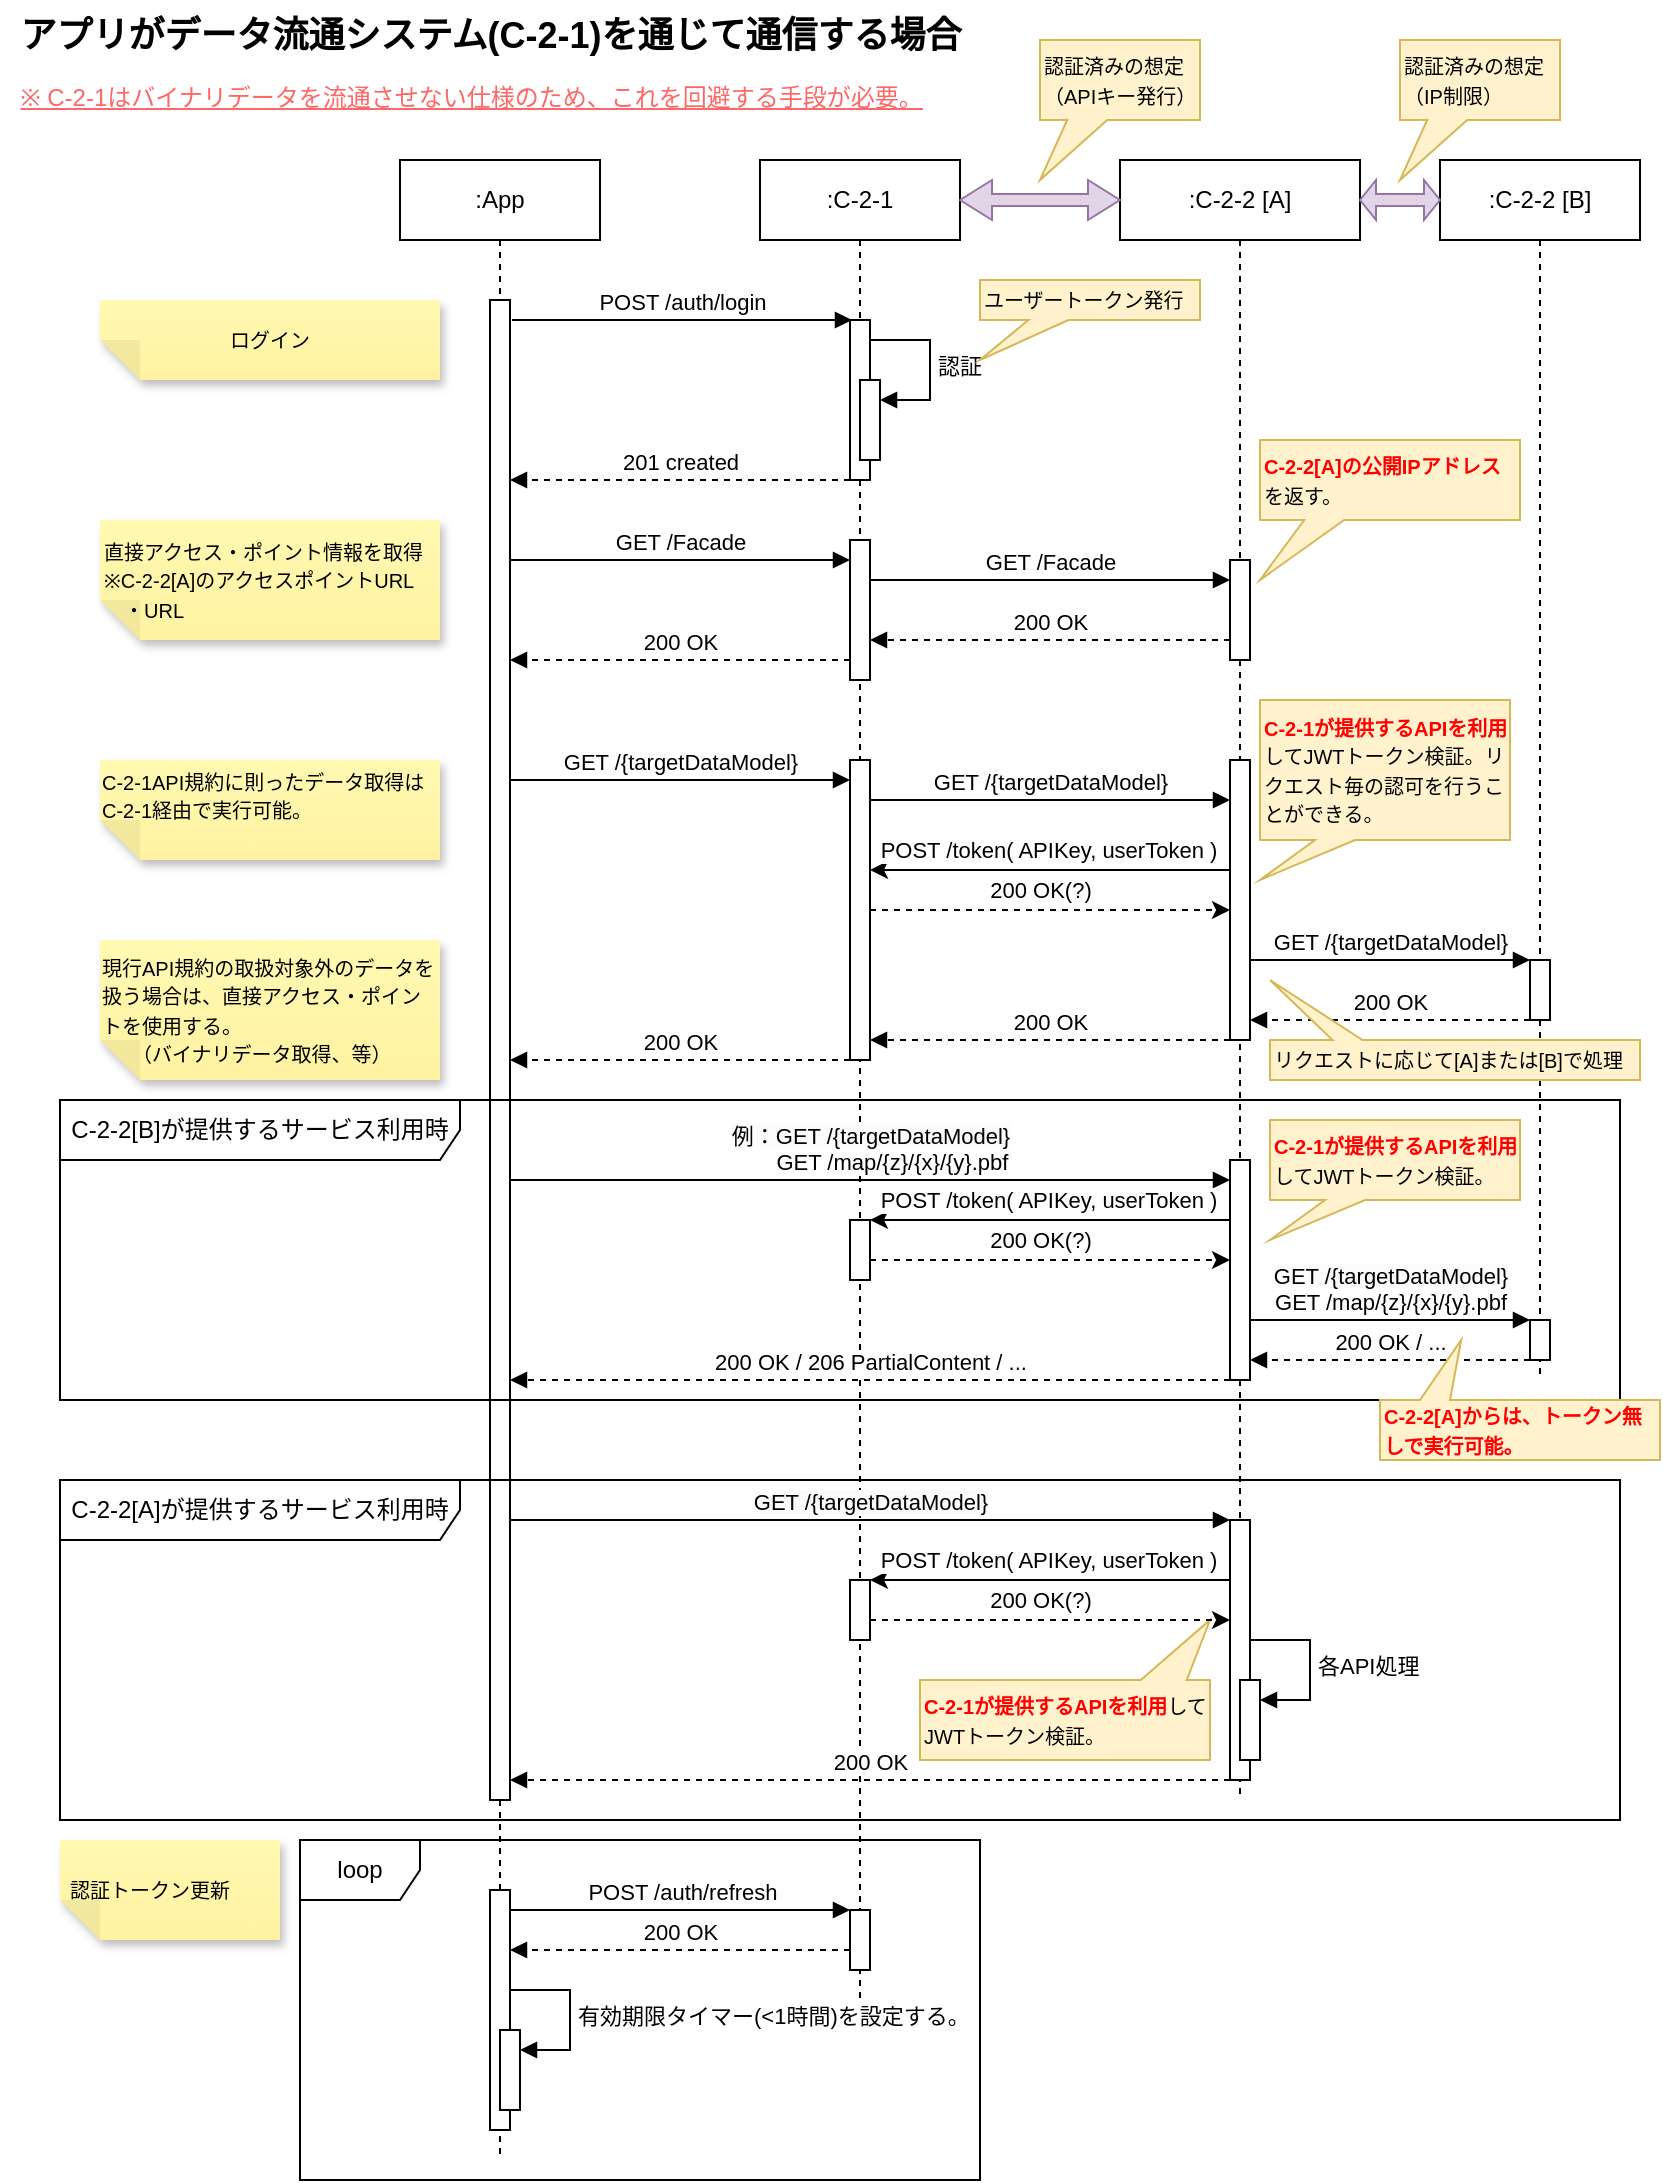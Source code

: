 <mxfile version="24.7.17" pages="7">
  <diagram name="C-2-1経由時のシーケンス" id="2YBvvXClWsGukQMizWep">
    <mxGraphModel dx="1434" dy="854" grid="1" gridSize="10" guides="1" tooltips="1" connect="1" arrows="1" fold="1" page="1" pageScale="1" pageWidth="850" pageHeight="1100" math="0" shadow="0">
      <root>
        <mxCell id="0" />
        <mxCell id="1" parent="0" />
        <mxCell id="Qv2kMFumS-zRc43ijODE-3" value=":C-2-2 [B]" style="shape=umlLifeline;perimeter=lifelinePerimeter;whiteSpace=wrap;html=1;container=0;dropTarget=0;collapsible=0;recursiveResize=0;outlineConnect=0;portConstraint=eastwest;newEdgeStyle={&quot;edgeStyle&quot;:&quot;elbowEdgeStyle&quot;,&quot;elbow&quot;:&quot;vertical&quot;,&quot;curved&quot;:0,&quot;rounded&quot;:0};" parent="1" vertex="1">
          <mxGeometry x="720" y="80" width="100" height="610" as="geometry" />
        </mxCell>
        <mxCell id="Qv2kMFumS-zRc43ijODE-52" value="" style="html=1;points=[];perimeter=orthogonalPerimeter;outlineConnect=0;targetShapes=umlLifeline;portConstraint=eastwest;newEdgeStyle={&quot;edgeStyle&quot;:&quot;elbowEdgeStyle&quot;,&quot;elbow&quot;:&quot;vertical&quot;,&quot;curved&quot;:0,&quot;rounded&quot;:0};" parent="Qv2kMFumS-zRc43ijODE-3" vertex="1">
          <mxGeometry x="45" y="400" width="10" height="30" as="geometry" />
        </mxCell>
        <mxCell id="aM9ryv3xv72pqoxQDRHE-1" value=":App" style="shape=umlLifeline;perimeter=lifelinePerimeter;whiteSpace=wrap;html=1;container=0;dropTarget=0;collapsible=0;recursiveResize=0;outlineConnect=0;portConstraint=eastwest;newEdgeStyle={&quot;edgeStyle&quot;:&quot;elbowEdgeStyle&quot;,&quot;elbow&quot;:&quot;vertical&quot;,&quot;curved&quot;:0,&quot;rounded&quot;:0};" parent="1" vertex="1">
          <mxGeometry x="200" y="80" width="100" height="1000" as="geometry" />
        </mxCell>
        <mxCell id="aM9ryv3xv72pqoxQDRHE-2" value="" style="html=1;points=[];perimeter=orthogonalPerimeter;outlineConnect=0;targetShapes=umlLifeline;portConstraint=eastwest;newEdgeStyle={&quot;edgeStyle&quot;:&quot;elbowEdgeStyle&quot;,&quot;elbow&quot;:&quot;vertical&quot;,&quot;curved&quot;:0,&quot;rounded&quot;:0};" parent="aM9ryv3xv72pqoxQDRHE-1" vertex="1">
          <mxGeometry x="45" y="70" width="10" height="750" as="geometry" />
        </mxCell>
        <mxCell id="JKQSdfEKDAcKGkrRnbKr-1" value="" style="html=1;points=[[0,0,0,0,5],[0,1,0,0,-5],[1,0,0,0,5],[1,1,0,0,-5]];perimeter=orthogonalPerimeter;outlineConnect=0;targetShapes=umlLifeline;portConstraint=eastwest;newEdgeStyle={&quot;curved&quot;:0,&quot;rounded&quot;:0};" parent="aM9ryv3xv72pqoxQDRHE-1" vertex="1">
          <mxGeometry x="45" y="865" width="10" height="120" as="geometry" />
        </mxCell>
        <mxCell id="aM9ryv3xv72pqoxQDRHE-5" value=":C-2-1" style="shape=umlLifeline;perimeter=lifelinePerimeter;whiteSpace=wrap;html=1;container=0;dropTarget=0;collapsible=0;recursiveResize=0;outlineConnect=0;portConstraint=eastwest;newEdgeStyle={&quot;edgeStyle&quot;:&quot;elbowEdgeStyle&quot;,&quot;elbow&quot;:&quot;vertical&quot;,&quot;curved&quot;:0,&quot;rounded&quot;:0};" parent="1" vertex="1">
          <mxGeometry x="380" y="80" width="100" height="920" as="geometry" />
        </mxCell>
        <mxCell id="Qv2kMFumS-zRc43ijODE-8" style="edgeStyle=elbowEdgeStyle;rounded=0;orthogonalLoop=1;jettySize=auto;html=1;elbow=vertical;curved=0;" parent="aM9ryv3xv72pqoxQDRHE-5" source="aM9ryv3xv72pqoxQDRHE-6" target="aM9ryv3xv72pqoxQDRHE-5" edge="1">
          <mxGeometry relative="1" as="geometry" />
        </mxCell>
        <mxCell id="aM9ryv3xv72pqoxQDRHE-6" value="" style="html=1;points=[];perimeter=orthogonalPerimeter;outlineConnect=0;targetShapes=umlLifeline;portConstraint=eastwest;newEdgeStyle={&quot;edgeStyle&quot;:&quot;elbowEdgeStyle&quot;,&quot;elbow&quot;:&quot;vertical&quot;,&quot;curved&quot;:0,&quot;rounded&quot;:0};" parent="aM9ryv3xv72pqoxQDRHE-5" vertex="1">
          <mxGeometry x="45" y="80" width="10" height="80" as="geometry" />
        </mxCell>
        <mxCell id="Qv2kMFumS-zRc43ijODE-7" value="" style="html=1;points=[];perimeter=orthogonalPerimeter;outlineConnect=0;targetShapes=umlLifeline;portConstraint=eastwest;newEdgeStyle={&quot;edgeStyle&quot;:&quot;elbowEdgeStyle&quot;,&quot;elbow&quot;:&quot;vertical&quot;,&quot;curved&quot;:0,&quot;rounded&quot;:0};" parent="aM9ryv3xv72pqoxQDRHE-5" vertex="1">
          <mxGeometry x="45" y="190" width="10" height="70" as="geometry" />
        </mxCell>
        <mxCell id="Qv2kMFumS-zRc43ijODE-48" value="" style="html=1;points=[];perimeter=orthogonalPerimeter;outlineConnect=0;targetShapes=umlLifeline;portConstraint=eastwest;newEdgeStyle={&quot;edgeStyle&quot;:&quot;elbowEdgeStyle&quot;,&quot;elbow&quot;:&quot;vertical&quot;,&quot;curved&quot;:0,&quot;rounded&quot;:0};" parent="aM9ryv3xv72pqoxQDRHE-5" vertex="1">
          <mxGeometry x="45" y="300" width="10" height="150" as="geometry" />
        </mxCell>
        <mxCell id="K5Ar8J1tQvPkgy8A56gh-3" value="" style="html=1;points=[[0,0,0,0,5],[0,1,0,0,-5],[1,0,0,0,5],[1,1,0,0,-5]];perimeter=orthogonalPerimeter;outlineConnect=0;targetShapes=umlLifeline;portConstraint=eastwest;newEdgeStyle={&quot;curved&quot;:0,&quot;rounded&quot;:0};" parent="aM9ryv3xv72pqoxQDRHE-5" vertex="1">
          <mxGeometry x="50" y="110" width="10" height="40" as="geometry" />
        </mxCell>
        <mxCell id="K5Ar8J1tQvPkgy8A56gh-4" value="認証" style="html=1;align=left;spacingLeft=2;endArrow=block;rounded=0;edgeStyle=orthogonalEdgeStyle;curved=0;rounded=0;" parent="aM9ryv3xv72pqoxQDRHE-5" target="K5Ar8J1tQvPkgy8A56gh-3" edge="1">
          <mxGeometry relative="1" as="geometry">
            <mxPoint x="55" y="90" as="sourcePoint" />
            <Array as="points">
              <mxPoint x="85" y="120" />
            </Array>
          </mxGeometry>
        </mxCell>
        <mxCell id="JKQSdfEKDAcKGkrRnbKr-3" value="" style="html=1;points=[[0,0,0,0,5],[0,1,0,0,-5],[1,0,0,0,5],[1,1,0,0,-5]];perimeter=orthogonalPerimeter;outlineConnect=0;targetShapes=umlLifeline;portConstraint=eastwest;newEdgeStyle={&quot;curved&quot;:0,&quot;rounded&quot;:0};" parent="aM9ryv3xv72pqoxQDRHE-5" vertex="1">
          <mxGeometry x="45" y="875" width="10" height="30" as="geometry" />
        </mxCell>
        <mxCell id="aM9ryv3xv72pqoxQDRHE-7" value="POST /auth/login" style="html=1;verticalAlign=bottom;endArrow=block;edgeStyle=elbowEdgeStyle;elbow=horizontal;curved=0;rounded=0;" parent="1" edge="1">
          <mxGeometry relative="1" as="geometry">
            <mxPoint x="256" y="160" as="sourcePoint" />
            <Array as="points">
              <mxPoint x="341" y="160" />
            </Array>
            <mxPoint x="426" y="160" as="targetPoint" />
          </mxGeometry>
        </mxCell>
        <mxCell id="aM9ryv3xv72pqoxQDRHE-9" value="201 created" style="html=1;verticalAlign=bottom;endArrow=block;edgeStyle=elbowEdgeStyle;elbow=vertical;curved=0;rounded=0;dashed=1;" parent="1" edge="1">
          <mxGeometry relative="1" as="geometry">
            <mxPoint x="425" y="240" as="sourcePoint" />
            <Array as="points">
              <mxPoint x="350" y="240" />
            </Array>
            <mxPoint x="255" y="240" as="targetPoint" />
            <mxPoint as="offset" />
          </mxGeometry>
        </mxCell>
        <mxCell id="Qv2kMFumS-zRc43ijODE-1" value=":C-2-2 [A]" style="shape=umlLifeline;perimeter=lifelinePerimeter;whiteSpace=wrap;html=1;container=0;dropTarget=0;collapsible=0;recursiveResize=0;outlineConnect=0;portConstraint=eastwest;newEdgeStyle={&quot;edgeStyle&quot;:&quot;elbowEdgeStyle&quot;,&quot;elbow&quot;:&quot;vertical&quot;,&quot;curved&quot;:0,&quot;rounded&quot;:0};" parent="1" vertex="1">
          <mxGeometry x="560" y="80" width="120" height="820" as="geometry" />
        </mxCell>
        <mxCell id="Qv2kMFumS-zRc43ijODE-2" value="" style="html=1;points=[];perimeter=orthogonalPerimeter;outlineConnect=0;targetShapes=umlLifeline;portConstraint=eastwest;newEdgeStyle={&quot;edgeStyle&quot;:&quot;elbowEdgeStyle&quot;,&quot;elbow&quot;:&quot;vertical&quot;,&quot;curved&quot;:0,&quot;rounded&quot;:0};" parent="Qv2kMFumS-zRc43ijODE-1" vertex="1">
          <mxGeometry x="55" y="200" width="10" height="50" as="geometry" />
        </mxCell>
        <mxCell id="Qv2kMFumS-zRc43ijODE-14" value="" style="html=1;points=[];perimeter=orthogonalPerimeter;outlineConnect=0;targetShapes=umlLifeline;portConstraint=eastwest;newEdgeStyle={&quot;edgeStyle&quot;:&quot;elbowEdgeStyle&quot;,&quot;elbow&quot;:&quot;vertical&quot;,&quot;curved&quot;:0,&quot;rounded&quot;:0};" parent="Qv2kMFumS-zRc43ijODE-1" vertex="1">
          <mxGeometry x="55" y="500" width="10" height="110" as="geometry" />
        </mxCell>
        <mxCell id="Qv2kMFumS-zRc43ijODE-15" value="&lt;span style=&quot;background-color: rgb(251, 251, 251);&quot;&gt;GET /{targetDataModel}&lt;/span&gt;&lt;div&gt;GET /map/{z}/{x}/{y}.pbf&lt;/div&gt;" style="html=1;verticalAlign=bottom;endArrow=block;edgeStyle=elbowEdgeStyle;elbow=horizontal;curved=0;rounded=0;" parent="Qv2kMFumS-zRc43ijODE-1" edge="1">
          <mxGeometry relative="1" as="geometry">
            <mxPoint x="65.0" y="580" as="sourcePoint" />
            <Array as="points">
              <mxPoint x="150" y="580" />
            </Array>
            <mxPoint x="205" y="580" as="targetPoint" />
          </mxGeometry>
        </mxCell>
        <mxCell id="Qv2kMFumS-zRc43ijODE-16" value="200 OK / ..." style="html=1;verticalAlign=bottom;endArrow=block;edgeStyle=elbowEdgeStyle;elbow=vertical;curved=0;rounded=0;dashed=1;" parent="Qv2kMFumS-zRc43ijODE-1" edge="1">
          <mxGeometry relative="1" as="geometry">
            <mxPoint x="205" y="600" as="sourcePoint" />
            <Array as="points">
              <mxPoint x="130" y="600" />
            </Array>
            <mxPoint x="65" y="600" as="targetPoint" />
          </mxGeometry>
        </mxCell>
        <mxCell id="Qv2kMFumS-zRc43ijODE-4" value="" style="html=1;points=[];perimeter=orthogonalPerimeter;outlineConnect=0;targetShapes=umlLifeline;portConstraint=eastwest;newEdgeStyle={&quot;edgeStyle&quot;:&quot;elbowEdgeStyle&quot;,&quot;elbow&quot;:&quot;vertical&quot;,&quot;curved&quot;:0,&quot;rounded&quot;:0};" parent="Qv2kMFumS-zRc43ijODE-1" vertex="1">
          <mxGeometry x="205" y="580" width="10" height="20" as="geometry" />
        </mxCell>
        <mxCell id="Qv2kMFumS-zRc43ijODE-49" value="" style="html=1;points=[];perimeter=orthogonalPerimeter;outlineConnect=0;targetShapes=umlLifeline;portConstraint=eastwest;newEdgeStyle={&quot;edgeStyle&quot;:&quot;elbowEdgeStyle&quot;,&quot;elbow&quot;:&quot;vertical&quot;,&quot;curved&quot;:0,&quot;rounded&quot;:0};" parent="Qv2kMFumS-zRc43ijODE-1" vertex="1">
          <mxGeometry x="55" y="300" width="10" height="140" as="geometry" />
        </mxCell>
        <mxCell id="c1PD0P7a9lApf4Ewm2Fh-3" value="" style="html=1;points=[[0,0,0,0,5],[0,1,0,0,-5],[1,0,0,0,5],[1,1,0,0,-5]];perimeter=orthogonalPerimeter;outlineConnect=0;targetShapes=umlLifeline;portConstraint=eastwest;newEdgeStyle={&quot;curved&quot;:0,&quot;rounded&quot;:0};" parent="Qv2kMFumS-zRc43ijODE-1" vertex="1">
          <mxGeometry x="55" y="680" width="10" height="130" as="geometry" />
        </mxCell>
        <mxCell id="c1PD0P7a9lApf4Ewm2Fh-4" value="" style="html=1;points=[[0,0,0,0,5],[0,1,0,0,-5],[1,0,0,0,5],[1,1,0,0,-5]];perimeter=orthogonalPerimeter;outlineConnect=0;targetShapes=umlLifeline;portConstraint=eastwest;newEdgeStyle={&quot;curved&quot;:0,&quot;rounded&quot;:0};" parent="Qv2kMFumS-zRc43ijODE-1" vertex="1">
          <mxGeometry x="60" y="760" width="10" height="40" as="geometry" />
        </mxCell>
        <mxCell id="c1PD0P7a9lApf4Ewm2Fh-5" value="各API処理" style="html=1;align=left;spacingLeft=2;endArrow=block;rounded=0;edgeStyle=orthogonalEdgeStyle;curved=0;rounded=0;" parent="Qv2kMFumS-zRc43ijODE-1" target="c1PD0P7a9lApf4Ewm2Fh-4" edge="1">
          <mxGeometry relative="1" as="geometry">
            <mxPoint x="65" y="740" as="sourcePoint" />
            <Array as="points">
              <mxPoint x="95" y="770" />
            </Array>
          </mxGeometry>
        </mxCell>
        <mxCell id="Qv2kMFumS-zRc43ijODE-5" value="GET /Facade" style="html=1;verticalAlign=bottom;endArrow=block;edgeStyle=elbowEdgeStyle;elbow=vertical;curved=0;rounded=0;" parent="1" source="aM9ryv3xv72pqoxQDRHE-2" target="Qv2kMFumS-zRc43ijODE-7" edge="1">
          <mxGeometry relative="1" as="geometry">
            <mxPoint x="260" y="280" as="sourcePoint" />
            <Array as="points">
              <mxPoint x="335" y="280" />
            </Array>
            <mxPoint x="420" y="280" as="targetPoint" />
          </mxGeometry>
        </mxCell>
        <mxCell id="Qv2kMFumS-zRc43ijODE-6" value="GET /Facade" style="html=1;verticalAlign=bottom;endArrow=block;edgeStyle=elbowEdgeStyle;elbow=horizontal;curved=0;rounded=0;" parent="1" source="Qv2kMFumS-zRc43ijODE-7" target="Qv2kMFumS-zRc43ijODE-2" edge="1">
          <mxGeometry relative="1" as="geometry">
            <mxPoint x="440" y="290" as="sourcePoint" />
            <Array as="points">
              <mxPoint x="520" y="290" />
            </Array>
            <mxPoint x="610" y="290" as="targetPoint" />
          </mxGeometry>
        </mxCell>
        <mxCell id="Qv2kMFumS-zRc43ijODE-9" value="200 OK" style="html=1;verticalAlign=bottom;endArrow=block;edgeStyle=elbowEdgeStyle;elbow=vertical;curved=0;rounded=0;dashed=1;" parent="1" source="Qv2kMFumS-zRc43ijODE-2" target="Qv2kMFumS-zRc43ijODE-7" edge="1">
          <mxGeometry relative="1" as="geometry">
            <mxPoint x="610" y="320" as="sourcePoint" />
            <Array as="points">
              <mxPoint x="535" y="320" />
            </Array>
            <mxPoint x="440" y="320" as="targetPoint" />
          </mxGeometry>
        </mxCell>
        <mxCell id="Qv2kMFumS-zRc43ijODE-10" value="200 OK" style="html=1;verticalAlign=bottom;endArrow=block;edgeStyle=elbowEdgeStyle;elbow=vertical;curved=0;rounded=0;dashed=1;" parent="1" source="Qv2kMFumS-zRc43ijODE-7" target="aM9ryv3xv72pqoxQDRHE-2" edge="1">
          <mxGeometry relative="1" as="geometry">
            <mxPoint x="420" y="330" as="sourcePoint" />
            <Array as="points">
              <mxPoint x="340" y="330" />
            </Array>
            <mxPoint x="260" y="330" as="targetPoint" />
          </mxGeometry>
        </mxCell>
        <mxCell id="Qv2kMFumS-zRc43ijODE-11" value="&lt;div style=&quot;&quot;&gt;&lt;span style=&quot;font-size: 10px;&quot;&gt;ログイン&lt;/span&gt;&lt;/div&gt;" style="shape=note;whiteSpace=wrap;html=1;backgroundOutline=1;fontColor=#000000;darkOpacity=0.05;fillColor=#FFF9B2;strokeColor=none;fillStyle=solid;direction=west;gradientDirection=north;gradientColor=#FFF2A1;shadow=1;size=20;pointerEvents=1;align=center;" parent="1" vertex="1">
          <mxGeometry x="50" y="150" width="170" height="40" as="geometry" />
        </mxCell>
        <mxCell id="Qv2kMFumS-zRc43ijODE-18" value="&lt;div style=&quot;text-align: left;&quot;&gt;&lt;span style=&quot;font-size: 10px;&quot;&gt;現行API規約の取扱対象外のデータを扱う場合は、直接アクセス・ポイントを使用する。&lt;br&gt;　　（バイナリデータ取得、等）&lt;/span&gt;&lt;/div&gt;" style="shape=note;whiteSpace=wrap;html=1;backgroundOutline=1;fontColor=#000000;darkOpacity=0.05;fillColor=#FFF9B2;strokeColor=none;fillStyle=solid;direction=west;gradientDirection=north;gradientColor=#FFF2A1;shadow=1;size=20;pointerEvents=1;" parent="1" vertex="1">
          <mxGeometry x="50" y="470" width="170" height="70" as="geometry" />
        </mxCell>
        <mxCell id="Qv2kMFumS-zRc43ijODE-19" value="&lt;font style=&quot;font-size: 18px;&quot;&gt;アプリがデータ流通システム(C-2-1)を通じて通信する場合&lt;/font&gt;&lt;div style=&quot;text-align: left;&quot;&gt;&lt;span style=&quot;font-weight: normal;&quot;&gt;&lt;font color=&quot;#ff6666&quot; style=&quot;font-size: 12px;&quot;&gt;&lt;u&gt;※ C-2-1はバイナリデータを流通させない仕様のため、これを回避する手段が必要。&lt;/u&gt;&lt;/font&gt;&lt;/span&gt;&lt;/div&gt;" style="text;strokeColor=none;fillColor=none;html=1;fontSize=24;fontStyle=1;verticalAlign=middle;align=center;" parent="1" vertex="1">
          <mxGeometry width="490" height="60" as="geometry" />
        </mxCell>
        <mxCell id="Qv2kMFumS-zRc43ijODE-46" value="&lt;span style=&quot;background-color: rgb(251, 251, 251);&quot;&gt;例：GET /{targetDataModel}&lt;br&gt;&lt;/span&gt;&amp;nbsp; &amp;nbsp; &amp;nbsp; &amp;nbsp;GET /map/{z}/{x}/{y}.pbf" style="html=1;verticalAlign=bottom;endArrow=block;edgeStyle=elbowEdgeStyle;elbow=horizontal;curved=0;rounded=0;" parent="1" target="Qv2kMFumS-zRc43ijODE-14" edge="1">
          <mxGeometry relative="1" as="geometry">
            <mxPoint x="255" y="590" as="sourcePoint" />
            <Array as="points">
              <mxPoint x="555" y="590" />
            </Array>
            <mxPoint x="610" y="590" as="targetPoint" />
          </mxGeometry>
        </mxCell>
        <mxCell id="Qv2kMFumS-zRc43ijODE-47" value="200 OK / 206 PartialContent / ..." style="html=1;verticalAlign=bottom;endArrow=block;edgeStyle=elbowEdgeStyle;elbow=vertical;curved=0;rounded=0;dashed=1;" parent="1" source="Qv2kMFumS-zRc43ijODE-14" edge="1" target="aM9ryv3xv72pqoxQDRHE-2">
          <mxGeometry relative="1" as="geometry">
            <mxPoint x="620" y="690" as="sourcePoint" />
            <Array as="points">
              <mxPoint x="540" y="690" />
            </Array>
            <mxPoint x="260" y="690" as="targetPoint" />
          </mxGeometry>
        </mxCell>
        <mxCell id="Qv2kMFumS-zRc43ijODE-50" value="GET /{targetDataModel}" style="html=1;verticalAlign=bottom;endArrow=block;edgeStyle=elbowEdgeStyle;elbow=horizontal;curved=0;rounded=0;" parent="1" edge="1">
          <mxGeometry relative="1" as="geometry">
            <mxPoint x="255" y="390" as="sourcePoint" />
            <Array as="points">
              <mxPoint x="335" y="390" />
            </Array>
            <mxPoint x="425" y="390" as="targetPoint" />
          </mxGeometry>
        </mxCell>
        <mxCell id="Qv2kMFumS-zRc43ijODE-51" value="GET /{targetDataModel}" style="html=1;verticalAlign=bottom;endArrow=block;edgeStyle=elbowEdgeStyle;elbow=horizontal;curved=0;rounded=0;" parent="1" source="Qv2kMFumS-zRc43ijODE-48" target="Qv2kMFumS-zRc43ijODE-49" edge="1">
          <mxGeometry relative="1" as="geometry">
            <mxPoint x="440" y="400" as="sourcePoint" />
            <Array as="points">
              <mxPoint x="520" y="400" />
            </Array>
            <mxPoint x="610" y="400" as="targetPoint" />
          </mxGeometry>
        </mxCell>
        <mxCell id="Qv2kMFumS-zRc43ijODE-53" value="GET /{targetDataModel}" style="html=1;verticalAlign=bottom;endArrow=block;edgeStyle=elbowEdgeStyle;elbow=horizontal;curved=0;rounded=0;" parent="1" edge="1">
          <mxGeometry relative="1" as="geometry">
            <mxPoint x="625" y="480" as="sourcePoint" />
            <Array as="points">
              <mxPoint x="715" y="480" />
            </Array>
            <mxPoint x="765" y="480" as="targetPoint" />
          </mxGeometry>
        </mxCell>
        <mxCell id="Qv2kMFumS-zRc43ijODE-54" value="200 OK" style="html=1;verticalAlign=bottom;endArrow=block;edgeStyle=elbowEdgeStyle;elbow=vertical;curved=0;rounded=0;dashed=1;" parent="1" edge="1">
          <mxGeometry relative="1" as="geometry">
            <mxPoint x="765" y="510" as="sourcePoint" />
            <Array as="points">
              <mxPoint x="695" y="510" />
            </Array>
            <mxPoint x="625" y="510" as="targetPoint" />
          </mxGeometry>
        </mxCell>
        <mxCell id="Qv2kMFumS-zRc43ijODE-55" value="200 OK" style="html=1;verticalAlign=bottom;endArrow=block;edgeStyle=elbowEdgeStyle;elbow=vertical;curved=0;rounded=0;dashed=1;" parent="1" edge="1">
          <mxGeometry relative="1" as="geometry">
            <mxPoint x="615" y="520" as="sourcePoint" />
            <Array as="points">
              <mxPoint x="530" y="520" />
            </Array>
            <mxPoint x="435" y="520" as="targetPoint" />
          </mxGeometry>
        </mxCell>
        <mxCell id="Qv2kMFumS-zRc43ijODE-56" value="200 OK" style="html=1;verticalAlign=bottom;endArrow=block;edgeStyle=elbowEdgeStyle;elbow=vertical;curved=0;rounded=0;dashed=1;" parent="1" edge="1">
          <mxGeometry relative="1" as="geometry">
            <mxPoint x="425" y="530" as="sourcePoint" />
            <Array as="points">
              <mxPoint x="340" y="530" />
            </Array>
            <mxPoint x="255" y="530" as="targetPoint" />
          </mxGeometry>
        </mxCell>
        <mxCell id="Qv2kMFumS-zRc43ijODE-57" value="&lt;div style=&quot;text-align: left;&quot;&gt;&lt;span style=&quot;font-size: 10px;&quot;&gt;C-2-1API規約に則ったデータ取得はC-2-1経由で実行可能。&lt;br&gt;　　&lt;/span&gt;&lt;/div&gt;" style="shape=note;whiteSpace=wrap;html=1;backgroundOutline=1;fontColor=#000000;darkOpacity=0.05;fillColor=#FFF9B2;strokeColor=none;fillStyle=solid;direction=west;gradientDirection=north;gradientColor=#FFF2A1;shadow=1;size=20;pointerEvents=1;" parent="1" vertex="1">
          <mxGeometry x="50" y="380" width="170" height="50" as="geometry" />
        </mxCell>
        <mxCell id="Qv2kMFumS-zRc43ijODE-64" value="" style="shape=doubleArrow;whiteSpace=wrap;html=1;fillColor=#e1d5e7;strokeColor=#9673a6;" parent="1" vertex="1">
          <mxGeometry x="680" y="90" width="40" height="20" as="geometry" />
        </mxCell>
        <mxCell id="2MUVDJIt3ERt5kHvMN0i-1" value="&lt;font style=&quot;font-size: 10px;&quot;&gt;&lt;b&gt;&lt;font color=&quot;#ff0000&quot;&gt;C-2-2[A]の公開IPアドレス&lt;/font&gt;&lt;/b&gt;を返す。　&lt;/font&gt;" style="shape=callout;whiteSpace=wrap;html=1;perimeter=calloutPerimeter;position2=0;fillColor=#fff2cc;strokeColor=#d6b656;align=left;size=30;position=0.17;" parent="1" vertex="1">
          <mxGeometry x="630" y="220" width="130" height="70" as="geometry" />
        </mxCell>
        <mxCell id="JKQSdfEKDAcKGkrRnbKr-4" value="POST /auth/refresh" style="html=1;verticalAlign=bottom;endArrow=block;edgeStyle=elbowEdgeStyle;elbow=horizontal;curved=0;rounded=0;" parent="1" source="JKQSdfEKDAcKGkrRnbKr-1" target="JKQSdfEKDAcKGkrRnbKr-3" edge="1">
          <mxGeometry x="0.003" relative="1" as="geometry">
            <mxPoint x="435" y="955" as="sourcePoint" />
            <Array as="points">
              <mxPoint x="330" y="955" />
            </Array>
            <mxPoint x="600" y="955" as="targetPoint" />
            <mxPoint as="offset" />
          </mxGeometry>
        </mxCell>
        <mxCell id="JKQSdfEKDAcKGkrRnbKr-6" value="200 OK" style="html=1;verticalAlign=bottom;endArrow=block;edgeStyle=elbowEdgeStyle;elbow=vertical;curved=0;rounded=0;dashed=1;" parent="1" source="JKQSdfEKDAcKGkrRnbKr-3" target="JKQSdfEKDAcKGkrRnbKr-1" edge="1">
          <mxGeometry relative="1" as="geometry">
            <mxPoint x="610" y="975" as="sourcePoint" />
            <Array as="points">
              <mxPoint x="370" y="975" />
            </Array>
            <mxPoint x="280" y="975" as="targetPoint" />
          </mxGeometry>
        </mxCell>
        <mxCell id="JKQSdfEKDAcKGkrRnbKr-8" value="loop" style="shape=umlFrame;whiteSpace=wrap;html=1;pointerEvents=0;" parent="1" vertex="1">
          <mxGeometry x="150" y="920" width="340" height="170" as="geometry" />
        </mxCell>
        <mxCell id="W6BTH40ns69EnWN3gB2Q-1" value="" style="html=1;points=[[0,0,0,0,5],[0,1,0,0,-5],[1,0,0,0,5],[1,1,0,0,-5]];perimeter=orthogonalPerimeter;outlineConnect=0;targetShapes=umlLifeline;portConstraint=eastwest;newEdgeStyle={&quot;curved&quot;:0,&quot;rounded&quot;:0};" parent="1" vertex="1">
          <mxGeometry x="250" y="1015" width="10" height="40" as="geometry" />
        </mxCell>
        <mxCell id="W6BTH40ns69EnWN3gB2Q-2" value="有効期限タイマー(&amp;lt;1時間)を設定する。" style="html=1;align=left;spacingLeft=2;endArrow=block;rounded=0;edgeStyle=orthogonalEdgeStyle;curved=0;rounded=0;" parent="1" target="W6BTH40ns69EnWN3gB2Q-1" edge="1">
          <mxGeometry relative="1" as="geometry">
            <mxPoint x="255" y="995" as="sourcePoint" />
            <Array as="points">
              <mxPoint x="285" y="1025" />
            </Array>
          </mxGeometry>
        </mxCell>
        <mxCell id="0UJ3WVWB1CKk_aN6yeqt-1" value="&lt;div style=&quot;&quot;&gt;&lt;span style=&quot;font-size: 10px; background-color: initial;&quot;&gt;直接アクセス・ポイント情報を取得&lt;/span&gt;&lt;/div&gt;&lt;div style=&quot;&quot;&gt;&lt;span style=&quot;font-size: 10px; text-align: center;&quot;&gt;※C-2-2[A]のアクセスポイントURL&lt;/span&gt;&lt;span style=&quot;font-size: 10px; background-color: initial;&quot;&gt;&lt;br&gt;&lt;/span&gt;&lt;/div&gt;&lt;font style=&quot;font-size: 10px;&quot;&gt;　・URL&lt;/font&gt;" style="shape=note;whiteSpace=wrap;html=1;backgroundOutline=1;fontColor=#000000;darkOpacity=0.05;fillColor=#FFF9B2;strokeColor=none;fillStyle=solid;direction=west;gradientDirection=north;gradientColor=#FFF2A1;shadow=1;size=20;pointerEvents=1;align=left;" parent="1" vertex="1">
          <mxGeometry x="50" y="260" width="170" height="60" as="geometry" />
        </mxCell>
        <mxCell id="l6zS16BRsBkH0_cx7ov1-1" value="&lt;font style=&quot;font-size: 10px;&quot;&gt;認証済みの想定&lt;br&gt;（IP制限）&lt;/font&gt;" style="shape=callout;whiteSpace=wrap;html=1;perimeter=calloutPerimeter;position2=0;fillColor=#fff2cc;strokeColor=#d6b656;align=left;size=30;position=0.17;" parent="1" vertex="1">
          <mxGeometry x="700" y="20" width="80" height="70" as="geometry" />
        </mxCell>
        <mxCell id="l6zS16BRsBkH0_cx7ov1-2" value="" style="shape=doubleArrow;whiteSpace=wrap;html=1;fillColor=#e1d5e7;strokeColor=#9673a6;" parent="1" vertex="1">
          <mxGeometry x="480" y="90" width="80" height="20" as="geometry" />
        </mxCell>
        <mxCell id="l6zS16BRsBkH0_cx7ov1-3" value="&lt;font style=&quot;font-size: 10px;&quot;&gt;認証済みの想定&lt;/font&gt;&lt;div&gt;&lt;span style=&quot;font-size: 10px;&quot;&gt;（APIキー発行）&lt;/span&gt;&lt;/div&gt;" style="shape=callout;whiteSpace=wrap;html=1;perimeter=calloutPerimeter;position2=0;fillColor=#fff2cc;strokeColor=#d6b656;align=left;size=30;position=0.17;" parent="1" vertex="1">
          <mxGeometry x="520" y="20" width="80" height="70" as="geometry" />
        </mxCell>
        <mxCell id="c1PD0P7a9lApf4Ewm2Fh-6" value="&lt;span style=&quot;background-color: rgb(251, 251, 251);&quot;&gt;GET /{targetDataModel}&lt;/span&gt;" style="html=1;verticalAlign=bottom;endArrow=block;edgeStyle=elbowEdgeStyle;elbow=horizontal;curved=0;rounded=0;" parent="1" target="c1PD0P7a9lApf4Ewm2Fh-3" edge="1" source="aM9ryv3xv72pqoxQDRHE-2">
          <mxGeometry relative="1" as="geometry">
            <mxPoint x="260" y="760" as="sourcePoint" />
            <Array as="points">
              <mxPoint x="555" y="760" />
            </Array>
            <mxPoint x="590" y="760" as="targetPoint" />
          </mxGeometry>
        </mxCell>
        <mxCell id="c1PD0P7a9lApf4Ewm2Fh-7" value="200 OK" style="html=1;verticalAlign=bottom;endArrow=block;edgeStyle=elbowEdgeStyle;elbow=vertical;curved=0;rounded=0;dashed=1;" parent="1" source="c1PD0P7a9lApf4Ewm2Fh-3" edge="1">
          <mxGeometry relative="1" as="geometry">
            <mxPoint x="610" y="890" as="sourcePoint" />
            <Array as="points">
              <mxPoint x="530" y="890" />
            </Array>
            <mxPoint x="255" y="890" as="targetPoint" />
          </mxGeometry>
        </mxCell>
        <mxCell id="c1PD0P7a9lApf4Ewm2Fh-8" value="C-2-2[A]が提供するサービス利用時" style="shape=umlFrame;whiteSpace=wrap;html=1;pointerEvents=0;width=200;height=30;" parent="1" vertex="1">
          <mxGeometry x="30" y="740" width="780" height="170" as="geometry" />
        </mxCell>
        <mxCell id="c1PD0P7a9lApf4Ewm2Fh-9" value="C-2-2[B]が提供するサービス利用時" style="shape=umlFrame;whiteSpace=wrap;html=1;pointerEvents=0;width=200;height=30;" parent="1" vertex="1">
          <mxGeometry x="30" y="550" width="780" height="150" as="geometry" />
        </mxCell>
        <mxCell id="aCVrTMkfjG_MwkXM00MG-1" value="&lt;span style=&quot;font-size: 10px;&quot;&gt;&lt;b style=&quot;color: rgb(255, 0, 0);&quot;&gt;C-2-1が提供するAPIを利用&lt;/b&gt;してJWTトークン検証。&lt;/span&gt;" style="shape=callout;whiteSpace=wrap;html=1;perimeter=calloutPerimeter;position2=0;fillColor=#fff2cc;strokeColor=#d6b656;align=left;size=20;position=0.22;" parent="1" vertex="1">
          <mxGeometry x="635" y="560" width="125" height="60" as="geometry" />
        </mxCell>
        <mxCell id="x4bVwqOKzdl-xUqbwg-n-1" value="&lt;div style=&quot;&quot;&gt;&lt;b style=&quot;font-size: 10px; color: rgb(255, 0, 0);&quot;&gt;C-2-1が提供するAPIを利用&lt;/b&gt;&lt;span style=&quot;font-size: 10px;&quot;&gt;してJWTトークン検証。&lt;/span&gt;&lt;br&gt;&lt;/div&gt;" style="shape=callout;whiteSpace=wrap;html=1;perimeter=calloutPerimeter;position2=0;fillColor=#fff2cc;strokeColor=#d6b656;align=left;size=30;position=0.08;base=23;direction=west;" parent="1" vertex="1">
          <mxGeometry x="460" y="810" width="145" height="70" as="geometry" />
        </mxCell>
        <mxCell id="RUHLMV_zHQtzEkUsMhQa-1" value="&lt;b&gt;&lt;font style=&quot;font-size: 10px;&quot; color=&quot;#ff0000&quot;&gt;C-2-2[A]からは、トークン無しで実行可能。&lt;/font&gt;&lt;/b&gt;" style="shape=callout;whiteSpace=wrap;html=1;perimeter=calloutPerimeter;position2=0.71;fillColor=#fff2cc;strokeColor=#d6b656;align=left;size=30;position=0.75;base=15;direction=west;" parent="1" vertex="1">
          <mxGeometry x="690" y="670" width="140" height="60" as="geometry" />
        </mxCell>
        <mxCell id="5qgilTmHeGa8GDz7O41O-8" value="" style="html=1;points=[];perimeter=orthogonalPerimeter;outlineConnect=0;targetShapes=umlLifeline;portConstraint=eastwest;newEdgeStyle={&quot;edgeStyle&quot;:&quot;elbowEdgeStyle&quot;,&quot;elbow&quot;:&quot;vertical&quot;,&quot;curved&quot;:0,&quot;rounded&quot;:0};" vertex="1" parent="1">
          <mxGeometry x="425" y="790" width="10" height="30" as="geometry" />
        </mxCell>
        <mxCell id="5qgilTmHeGa8GDz7O41O-10" value="" style="endArrow=classic;html=1;rounded=0;" edge="1" parent="1">
          <mxGeometry width="50" height="50" relative="1" as="geometry">
            <mxPoint x="615" y="790" as="sourcePoint" />
            <mxPoint x="435" y="790" as="targetPoint" />
          </mxGeometry>
        </mxCell>
        <mxCell id="5qgilTmHeGa8GDz7O41O-13" value="POST /token( APIKey, userToken )" style="edgeLabel;html=1;align=center;verticalAlign=middle;resizable=0;points=[];" vertex="1" connectable="0" parent="5qgilTmHeGa8GDz7O41O-10">
          <mxGeometry x="0.011" y="2" relative="1" as="geometry">
            <mxPoint y="-12" as="offset" />
          </mxGeometry>
        </mxCell>
        <mxCell id="5qgilTmHeGa8GDz7O41O-11" value="" style="endArrow=classic;html=1;rounded=0;dashed=1;" edge="1" parent="1">
          <mxGeometry width="50" height="50" relative="1" as="geometry">
            <mxPoint x="435" y="810" as="sourcePoint" />
            <mxPoint x="615" y="810" as="targetPoint" />
          </mxGeometry>
        </mxCell>
        <mxCell id="5qgilTmHeGa8GDz7O41O-14" value="200 OK(?)" style="edgeLabel;html=1;align=center;verticalAlign=middle;resizable=0;points=[];" vertex="1" connectable="0" parent="5qgilTmHeGa8GDz7O41O-11">
          <mxGeometry x="0.211" relative="1" as="geometry">
            <mxPoint x="-24" y="-10" as="offset" />
          </mxGeometry>
        </mxCell>
        <mxCell id="5qgilTmHeGa8GDz7O41O-20" value="" style="html=1;points=[];perimeter=orthogonalPerimeter;outlineConnect=0;targetShapes=umlLifeline;portConstraint=eastwest;newEdgeStyle={&quot;edgeStyle&quot;:&quot;elbowEdgeStyle&quot;,&quot;elbow&quot;:&quot;vertical&quot;,&quot;curved&quot;:0,&quot;rounded&quot;:0};" vertex="1" parent="1">
          <mxGeometry x="425" y="610" width="10" height="30" as="geometry" />
        </mxCell>
        <mxCell id="5qgilTmHeGa8GDz7O41O-21" value="" style="endArrow=classic;html=1;rounded=0;" edge="1" parent="1">
          <mxGeometry width="50" height="50" relative="1" as="geometry">
            <mxPoint x="615" y="610" as="sourcePoint" />
            <mxPoint x="435" y="610" as="targetPoint" />
          </mxGeometry>
        </mxCell>
        <mxCell id="5qgilTmHeGa8GDz7O41O-22" value="POST /token( APIKey, userToken )" style="edgeLabel;html=1;align=center;verticalAlign=middle;resizable=0;points=[];" vertex="1" connectable="0" parent="5qgilTmHeGa8GDz7O41O-21">
          <mxGeometry x="0.011" y="2" relative="1" as="geometry">
            <mxPoint y="-12" as="offset" />
          </mxGeometry>
        </mxCell>
        <mxCell id="5qgilTmHeGa8GDz7O41O-23" value="" style="endArrow=classic;html=1;rounded=0;dashed=1;" edge="1" parent="1">
          <mxGeometry width="50" height="50" relative="1" as="geometry">
            <mxPoint x="435" y="630" as="sourcePoint" />
            <mxPoint x="615" y="630" as="targetPoint" />
          </mxGeometry>
        </mxCell>
        <mxCell id="5qgilTmHeGa8GDz7O41O-24" value="200 OK(?)" style="edgeLabel;html=1;align=center;verticalAlign=middle;resizable=0;points=[];" vertex="1" connectable="0" parent="5qgilTmHeGa8GDz7O41O-23">
          <mxGeometry x="0.211" relative="1" as="geometry">
            <mxPoint x="-24" y="-10" as="offset" />
          </mxGeometry>
        </mxCell>
        <mxCell id="5qgilTmHeGa8GDz7O41O-27" value="&lt;div style=&quot;text-align: left;&quot;&gt;&lt;span style=&quot;font-size: 10px;&quot;&gt;認証トークン更新　　&lt;/span&gt;&lt;/div&gt;" style="shape=note;whiteSpace=wrap;html=1;backgroundOutline=1;fontColor=#000000;darkOpacity=0.05;fillColor=#FFF9B2;strokeColor=none;fillStyle=solid;direction=west;gradientDirection=north;gradientColor=#FFF2A1;shadow=1;size=20;pointerEvents=1;" vertex="1" parent="1">
          <mxGeometry x="30" y="920" width="110" height="50" as="geometry" />
        </mxCell>
        <mxCell id="HwiTrR_Uksp7XeXUrXPk-2" value="" style="endArrow=classic;html=1;rounded=0;" edge="1" parent="1" target="Qv2kMFumS-zRc43ijODE-48">
          <mxGeometry width="50" height="50" relative="1" as="geometry">
            <mxPoint x="615" y="435" as="sourcePoint" />
            <mxPoint x="435" y="435" as="targetPoint" />
          </mxGeometry>
        </mxCell>
        <mxCell id="HwiTrR_Uksp7XeXUrXPk-3" value="POST /token( APIKey, userToken )" style="edgeLabel;html=1;align=center;verticalAlign=middle;resizable=0;points=[];" vertex="1" connectable="0" parent="HwiTrR_Uksp7XeXUrXPk-2">
          <mxGeometry x="0.011" y="2" relative="1" as="geometry">
            <mxPoint y="-12" as="offset" />
          </mxGeometry>
        </mxCell>
        <mxCell id="HwiTrR_Uksp7XeXUrXPk-4" value="" style="endArrow=classic;html=1;rounded=0;dashed=1;" edge="1" parent="1" source="Qv2kMFumS-zRc43ijODE-48" target="Qv2kMFumS-zRc43ijODE-49">
          <mxGeometry width="50" height="50" relative="1" as="geometry">
            <mxPoint x="435" y="455" as="sourcePoint" />
            <mxPoint x="615" y="455" as="targetPoint" />
          </mxGeometry>
        </mxCell>
        <mxCell id="HwiTrR_Uksp7XeXUrXPk-5" value="200 OK(?)" style="edgeLabel;html=1;align=center;verticalAlign=middle;resizable=0;points=[];" vertex="1" connectable="0" parent="HwiTrR_Uksp7XeXUrXPk-4">
          <mxGeometry x="0.211" relative="1" as="geometry">
            <mxPoint x="-24" y="-10" as="offset" />
          </mxGeometry>
        </mxCell>
        <mxCell id="HwiTrR_Uksp7XeXUrXPk-6" value="&lt;span style=&quot;font-size: 10px;&quot;&gt;&lt;b style=&quot;color: rgb(255, 0, 0);&quot;&gt;C-2-1が提供するAPIを利用&lt;/b&gt;してJWTトークン検証。リクエスト毎の認可を行うことができる。&lt;/span&gt;" style="shape=callout;whiteSpace=wrap;html=1;perimeter=calloutPerimeter;position2=0;fillColor=#fff2cc;strokeColor=#d6b656;align=left;size=20;position=0.22;" vertex="1" parent="1">
          <mxGeometry x="630" y="350" width="125" height="90" as="geometry" />
        </mxCell>
        <mxCell id="HwiTrR_Uksp7XeXUrXPk-7" value="&lt;span style=&quot;font-size: 10px;&quot;&gt;リクエストに応じて[A]または[B]で処理&lt;/span&gt;" style="shape=callout;whiteSpace=wrap;html=1;perimeter=calloutPerimeter;position2=1;fillColor=#fff2cc;strokeColor=#d6b656;align=left;size=30;position=0.75;base=15;direction=west;" vertex="1" parent="1">
          <mxGeometry x="635" y="490" width="185" height="50" as="geometry" />
        </mxCell>
        <mxCell id="u5XXY-ZTiW07sj4fWdaM-1" value="&lt;span style=&quot;font-size: 10px;&quot;&gt;ユーザートークン発行&lt;/span&gt;" style="shape=callout;whiteSpace=wrap;html=1;perimeter=calloutPerimeter;position2=0;fillColor=#fff2cc;strokeColor=#d6b656;align=left;size=20;position=0.22;" vertex="1" parent="1">
          <mxGeometry x="490" y="140" width="110" height="40" as="geometry" />
        </mxCell>
      </root>
    </mxGraphModel>
  </diagram>
  <diagram name="C-2-2[A]直結時のシーケンス" id="NLdyTtYgrq2BtNx32bmI">
    <mxGraphModel dx="1434" dy="854" grid="1" gridSize="10" guides="1" tooltips="1" connect="1" arrows="1" fold="1" page="1" pageScale="1" pageWidth="850" pageHeight="1100" math="0" shadow="0">
      <root>
        <mxCell id="ZPtk3tzUFe9CVUKjO2xV-0" />
        <mxCell id="ZPtk3tzUFe9CVUKjO2xV-1" parent="ZPtk3tzUFe9CVUKjO2xV-0" />
        <mxCell id="ZPtk3tzUFe9CVUKjO2xV-28" value=":App" style="shape=umlLifeline;perimeter=lifelinePerimeter;whiteSpace=wrap;html=1;container=0;dropTarget=0;collapsible=0;recursiveResize=0;outlineConnect=0;portConstraint=eastwest;newEdgeStyle={&quot;edgeStyle&quot;:&quot;elbowEdgeStyle&quot;,&quot;elbow&quot;:&quot;vertical&quot;,&quot;curved&quot;:0,&quot;rounded&quot;:0};" parent="ZPtk3tzUFe9CVUKjO2xV-1" vertex="1">
          <mxGeometry x="190" y="150" width="100" height="410" as="geometry" />
        </mxCell>
        <mxCell id="ZPtk3tzUFe9CVUKjO2xV-29" value="" style="html=1;points=[];perimeter=orthogonalPerimeter;outlineConnect=0;targetShapes=umlLifeline;portConstraint=eastwest;newEdgeStyle={&quot;edgeStyle&quot;:&quot;elbowEdgeStyle&quot;,&quot;elbow&quot;:&quot;vertical&quot;,&quot;curved&quot;:0,&quot;rounded&quot;:0};" parent="ZPtk3tzUFe9CVUKjO2xV-28" vertex="1">
          <mxGeometry x="45" y="60" width="10" height="330" as="geometry" />
        </mxCell>
        <mxCell id="ZPtk3tzUFe9CVUKjO2xV-32" value=":C-2-2 [A]" style="shape=umlLifeline;perimeter=lifelinePerimeter;whiteSpace=wrap;html=1;container=0;dropTarget=0;collapsible=0;recursiveResize=0;outlineConnect=0;portConstraint=eastwest;newEdgeStyle={&quot;edgeStyle&quot;:&quot;elbowEdgeStyle&quot;,&quot;elbow&quot;:&quot;vertical&quot;,&quot;curved&quot;:0,&quot;rounded&quot;:0};" parent="ZPtk3tzUFe9CVUKjO2xV-1" vertex="1">
          <mxGeometry x="495" y="150" width="120" height="410" as="geometry" />
        </mxCell>
        <mxCell id="ZPtk3tzUFe9CVUKjO2xV-33" value="" style="html=1;points=[];perimeter=orthogonalPerimeter;outlineConnect=0;targetShapes=umlLifeline;portConstraint=eastwest;newEdgeStyle={&quot;edgeStyle&quot;:&quot;elbowEdgeStyle&quot;,&quot;elbow&quot;:&quot;vertical&quot;,&quot;curved&quot;:0,&quot;rounded&quot;:0};" parent="ZPtk3tzUFe9CVUKjO2xV-32" vertex="1">
          <mxGeometry x="55" y="210" width="10" height="50" as="geometry" />
        </mxCell>
        <mxCell id="ZPtk3tzUFe9CVUKjO2xV-34" value="" style="html=1;points=[];perimeter=orthogonalPerimeter;outlineConnect=0;targetShapes=umlLifeline;portConstraint=eastwest;newEdgeStyle={&quot;edgeStyle&quot;:&quot;elbowEdgeStyle&quot;,&quot;elbow&quot;:&quot;vertical&quot;,&quot;curved&quot;:0,&quot;rounded&quot;:0};" parent="ZPtk3tzUFe9CVUKjO2xV-32" vertex="1">
          <mxGeometry x="55" y="340" width="10" height="50" as="geometry" />
        </mxCell>
        <mxCell id="ZPtk3tzUFe9CVUKjO2xV-36" value=":C-2-2 [B]" style="shape=umlLifeline;perimeter=lifelinePerimeter;whiteSpace=wrap;html=1;container=0;dropTarget=0;collapsible=0;recursiveResize=0;outlineConnect=0;portConstraint=eastwest;newEdgeStyle={&quot;edgeStyle&quot;:&quot;elbowEdgeStyle&quot;,&quot;elbow&quot;:&quot;vertical&quot;,&quot;curved&quot;:0,&quot;rounded&quot;:0};" parent="ZPtk3tzUFe9CVUKjO2xV-1" vertex="1">
          <mxGeometry x="710" y="150" width="100" height="430" as="geometry" />
        </mxCell>
        <mxCell id="ZPtk3tzUFe9CVUKjO2xV-37" value="" style="html=1;points=[];perimeter=orthogonalPerimeter;outlineConnect=0;targetShapes=umlLifeline;portConstraint=eastwest;newEdgeStyle={&quot;edgeStyle&quot;:&quot;elbowEdgeStyle&quot;,&quot;elbow&quot;:&quot;vertical&quot;,&quot;curved&quot;:0,&quot;rounded&quot;:0};" parent="ZPtk3tzUFe9CVUKjO2xV-36" vertex="1">
          <mxGeometry x="45" y="350" width="10" height="40" as="geometry" />
        </mxCell>
        <mxCell id="ZPtk3tzUFe9CVUKjO2xV-38" value="GET /Facade" style="html=1;verticalAlign=bottom;endArrow=block;edgeStyle=elbowEdgeStyle;elbow=horizontal;curved=0;rounded=0;" parent="ZPtk3tzUFe9CVUKjO2xV-1" source="ZPtk3tzUFe9CVUKjO2xV-29" target="ZPtk3tzUFe9CVUKjO2xV-33" edge="1">
          <mxGeometry relative="1" as="geometry">
            <mxPoint x="425.0" y="370.0" as="sourcePoint" />
            <Array as="points">
              <mxPoint x="510" y="370" />
            </Array>
            <mxPoint x="600" y="370" as="targetPoint" />
          </mxGeometry>
        </mxCell>
        <mxCell id="ZPtk3tzUFe9CVUKjO2xV-39" value="200 OK" style="html=1;verticalAlign=bottom;endArrow=block;edgeStyle=elbowEdgeStyle;elbow=vertical;curved=0;rounded=0;dashed=1;" parent="ZPtk3tzUFe9CVUKjO2xV-1" source="ZPtk3tzUFe9CVUKjO2xV-33" target="ZPtk3tzUFe9CVUKjO2xV-29" edge="1">
          <mxGeometry relative="1" as="geometry">
            <mxPoint x="600" y="400" as="sourcePoint" />
            <Array as="points">
              <mxPoint x="525" y="400" />
            </Array>
            <mxPoint x="425.0" y="400.0" as="targetPoint" />
          </mxGeometry>
        </mxCell>
        <mxCell id="ZPtk3tzUFe9CVUKjO2xV-40" value="&lt;div style=&quot;&quot;&gt;&lt;span style=&quot;font-size: 10px;&quot;&gt;&lt;font color=&quot;#ff0000&quot;&gt;&lt;b&gt;ログイン（認証）無し。&lt;/b&gt;&lt;/font&gt;&lt;br&gt;IP制限等でアクセス制御。&lt;/span&gt;&lt;/div&gt;" style="shape=note;whiteSpace=wrap;html=1;backgroundOutline=1;fontColor=#000000;darkOpacity=0.05;fillColor=#FFF9B2;strokeColor=none;fillStyle=solid;direction=west;gradientDirection=north;gradientColor=#FFF2A1;shadow=1;size=20;pointerEvents=1;align=center;" parent="ZPtk3tzUFe9CVUKjO2xV-1" vertex="1">
          <mxGeometry x="40" y="230" width="170" height="40" as="geometry" />
        </mxCell>
        <mxCell id="ZPtk3tzUFe9CVUKjO2xV-43" value="&lt;span style=&quot;background-color: rgb(251, 251, 251);&quot;&gt;GET /{targetDataModel}&lt;/span&gt;&lt;div&gt;GET /map/{z}/{x}/{y}.pbf&lt;/div&gt;" style="html=1;verticalAlign=bottom;endArrow=block;edgeStyle=elbowEdgeStyle;elbow=horizontal;curved=0;rounded=0;" parent="ZPtk3tzUFe9CVUKjO2xV-1" source="ZPtk3tzUFe9CVUKjO2xV-34" target="ZPtk3tzUFe9CVUKjO2xV-37" edge="1">
          <mxGeometry relative="1" as="geometry">
            <mxPoint x="615.0" y="510" as="sourcePoint" />
            <Array as="points">
              <mxPoint x="700" y="510" />
            </Array>
            <mxPoint x="980" y="510" as="targetPoint" />
          </mxGeometry>
        </mxCell>
        <mxCell id="ZPtk3tzUFe9CVUKjO2xV-44" value="200 OK / ..." style="html=1;verticalAlign=bottom;endArrow=block;edgeStyle=elbowEdgeStyle;elbow=vertical;curved=0;rounded=0;dashed=1;" parent="ZPtk3tzUFe9CVUKjO2xV-1" source="ZPtk3tzUFe9CVUKjO2xV-37" target="ZPtk3tzUFe9CVUKjO2xV-34" edge="1">
          <mxGeometry relative="1" as="geometry">
            <mxPoint x="750" y="530" as="sourcePoint" />
            <Array as="points">
              <mxPoint x="680" y="530" />
            </Array>
            <mxPoint x="580" y="530" as="targetPoint" />
          </mxGeometry>
        </mxCell>
        <mxCell id="ZPtk3tzUFe9CVUKjO2xV-45" value="200 OK　/ ..." style="html=1;verticalAlign=bottom;endArrow=block;edgeStyle=elbowEdgeStyle;elbow=vertical;curved=0;rounded=0;dashed=1;" parent="ZPtk3tzUFe9CVUKjO2xV-1" source="ZPtk3tzUFe9CVUKjO2xV-34" target="ZPtk3tzUFe9CVUKjO2xV-29" edge="1">
          <mxGeometry relative="1" as="geometry">
            <mxPoint x="600" y="540" as="sourcePoint" />
            <Array as="points">
              <mxPoint x="525" y="540" />
            </Array>
            <mxPoint x="460" y="540" as="targetPoint" />
          </mxGeometry>
        </mxCell>
        <mxCell id="ZPtk3tzUFe9CVUKjO2xV-46" value="&lt;div style=&quot;text-align: left;&quot;&gt;&lt;span style=&quot;font-size: 10px;&quot;&gt;直接アクセス・ポイントのみ使用。&lt;br&gt;　　（全てのアクセスを担う）&lt;/span&gt;&lt;/div&gt;" style="shape=note;whiteSpace=wrap;html=1;backgroundOutline=1;fontColor=#000000;darkOpacity=0.05;fillColor=#FFF9B2;strokeColor=none;fillStyle=solid;direction=west;gradientDirection=north;gradientColor=#FFF2A1;shadow=1;size=20;pointerEvents=1;" parent="ZPtk3tzUFe9CVUKjO2xV-1" vertex="1">
          <mxGeometry x="40" y="490" width="170" height="40" as="geometry" />
        </mxCell>
        <mxCell id="ZPtk3tzUFe9CVUKjO2xV-47" value="&lt;font style=&quot;font-size: 18px;&quot;&gt;アプリが車両情報連携システム(C-2-2[A])と直接通信する場合&lt;/font&gt;" style="text;strokeColor=none;fillColor=none;html=1;fontSize=24;fontStyle=1;verticalAlign=middle;align=center;" parent="ZPtk3tzUFe9CVUKjO2xV-1" vertex="1">
          <mxGeometry width="520" height="40" as="geometry" />
        </mxCell>
        <mxCell id="ZPtk3tzUFe9CVUKjO2xV-62" value="" style="shape=doubleArrow;whiteSpace=wrap;html=1;fillColor=#e1d5e7;strokeColor=#9673a6;" parent="ZPtk3tzUFe9CVUKjO2xV-1" vertex="1">
          <mxGeometry x="620" y="160" width="90" height="20" as="geometry" />
        </mxCell>
        <mxCell id="F-QSWv0SdLLO4r2A0oiv-0" value="&lt;font style=&quot;font-size: 10px;&quot;&gt;&lt;b&gt;&lt;font color=&quot;#ff0000&quot;&gt;C-2-2[A]の公開IPアドレス&lt;/font&gt;&lt;/b&gt;を返す。　&lt;/font&gt;" style="shape=callout;whiteSpace=wrap;html=1;perimeter=calloutPerimeter;position2=0;fillColor=#fff2cc;strokeColor=#d6b656;align=left;size=30;position=0.17;" parent="ZPtk3tzUFe9CVUKjO2xV-1" vertex="1">
          <mxGeometry x="560" y="310" width="130" height="70" as="geometry" />
        </mxCell>
        <mxCell id="glYjAuap47h8_zKhE71C-0" value="&lt;span style=&quot;background-color: rgb(251, 251, 251);&quot;&gt;GET /{targetDataModel}&lt;br&gt;&lt;/span&gt;GET /map/{z}/{x}/{y}.pbf" style="html=1;verticalAlign=bottom;endArrow=block;edgeStyle=elbowEdgeStyle;elbow=horizontal;curved=0;rounded=0;" parent="ZPtk3tzUFe9CVUKjO2xV-1" target="ZPtk3tzUFe9CVUKjO2xV-34" edge="1">
          <mxGeometry relative="1" as="geometry">
            <mxPoint x="245" y="500" as="sourcePoint" />
            <Array as="points">
              <mxPoint x="545" y="500" />
            </Array>
            <mxPoint x="605" y="500" as="targetPoint" />
          </mxGeometry>
        </mxCell>
        <mxCell id="glvB9BPNXOiwRCljABLH-0" value="&lt;div style=&quot;&quot;&gt;&lt;span style=&quot;font-size: 10px; background-color: initial;&quot;&gt;直接アクセス・ポイント情報を取得&lt;/span&gt;&lt;/div&gt;&lt;font style=&quot;font-size: 10px;&quot;&gt;　・URL&lt;/font&gt;&lt;div&gt;&lt;font style=&quot;font-size: 10px;&quot;&gt;　・アクセス・トークン&lt;/font&gt;&lt;/div&gt;&lt;div&gt;&lt;font style=&quot;font-size: 10px;&quot;&gt;　・トークン有効期限&lt;/font&gt;&lt;/div&gt;" style="shape=note;whiteSpace=wrap;html=1;backgroundOutline=1;fontColor=#000000;darkOpacity=0.05;fillColor=#FFF9B2;strokeColor=none;fillStyle=solid;direction=west;gradientDirection=north;gradientColor=#FFF2A1;shadow=1;size=20;pointerEvents=1;align=left;" parent="ZPtk3tzUFe9CVUKjO2xV-1" vertex="1">
          <mxGeometry x="40" y="350" width="170" height="70" as="geometry" />
        </mxCell>
        <mxCell id="wTFvXTnnYPTejx-kEzZm-0" value="&lt;font style=&quot;font-size: 10px;&quot;&gt;認証済みの想定&lt;/font&gt;" style="shape=callout;whiteSpace=wrap;html=1;perimeter=calloutPerimeter;position2=0;fillColor=#fff2cc;strokeColor=#d6b656;align=left;size=30;position=0.17;" parent="ZPtk3tzUFe9CVUKjO2xV-1" vertex="1">
          <mxGeometry x="660" y="110" width="80" height="50" as="geometry" />
        </mxCell>
        <mxCell id="jC2-XHDmmY3_r1vBEy6t-0" value="&lt;span style=&quot;text-align: center;&quot;&gt;&lt;font style=&quot;font-size: 10px;&quot;&gt;アプリがC-2-2[A]に直結する場合はC-2-2が提供する全てのAPIを利用可能&lt;/font&gt;&lt;/span&gt;" style="shape=callout;whiteSpace=wrap;html=1;perimeter=calloutPerimeter;position2=0;fillColor=#fff2cc;strokeColor=#d6b656;align=left;size=40;position=0.07;base=20;" parent="ZPtk3tzUFe9CVUKjO2xV-1" vertex="1">
          <mxGeometry x="280" y="60" width="200" height="90" as="geometry" />
        </mxCell>
        <mxCell id="J6Tvy4Y7Rof9dveqFeA6-0" value="&lt;div style=&quot;&quot;&gt;&lt;span style=&quot;background-color: initial; font-size: 10px;&quot;&gt;C-2-2[B]が提供するサービス利用時。&lt;br&gt;C-2-2[A]が手依拠するサービス利用時のシーケンスは前ページ参照。&lt;/span&gt;&lt;/div&gt;" style="shape=callout;whiteSpace=wrap;html=1;perimeter=calloutPerimeter;position2=0;fillColor=#fff2cc;strokeColor=#d6b656;align=left;size=40;position=0.07;base=20;direction=west;" parent="ZPtk3tzUFe9CVUKjO2xV-1" vertex="1">
          <mxGeometry x="350" y="540" width="200" height="90" as="geometry" />
        </mxCell>
        <mxCell id="LTdAGMzs2wWXsxQ9M_Nx-0" value="&lt;b&gt;&lt;font style=&quot;font-size: 10px;&quot; color=&quot;#ff0000&quot;&gt;C-2-2[A]からは、トークン無しで実行可能。&lt;/font&gt;&lt;/b&gt;" style="shape=callout;whiteSpace=wrap;html=1;perimeter=calloutPerimeter;position2=0;fillColor=#fff2cc;strokeColor=#d6b656;align=left;size=40;position=0.07;base=20;direction=west;" parent="ZPtk3tzUFe9CVUKjO2xV-1" vertex="1">
          <mxGeometry x="590" y="540" width="160" height="80" as="geometry" />
        </mxCell>
      </root>
    </mxGraphModel>
  </diagram>
  <diagram name="C-2-2[B]直結時のシーケンス" id="W09oZ4LH9ulDeSqZCkFV">
    <mxGraphModel dx="1434" dy="854" grid="1" gridSize="10" guides="1" tooltips="1" connect="1" arrows="1" fold="1" page="1" pageScale="1" pageWidth="850" pageHeight="1100" math="0" shadow="0">
      <root>
        <mxCell id="ruvBuBlSj2xhvu7RqnBg-0" />
        <mxCell id="ruvBuBlSj2xhvu7RqnBg-1" parent="ruvBuBlSj2xhvu7RqnBg-0" />
        <mxCell id="Vjd4TAc9SW9HnnaeWUUt-0" value="" style="html=1;points=[[0,0,0,0,5],[0,1,0,0,-5],[1,0,0,0,5],[1,1,0,0,-5]];perimeter=orthogonalPerimeter;outlineConnect=0;targetShapes=umlLifeline;portConstraint=eastwest;newEdgeStyle={&quot;curved&quot;:0,&quot;rounded&quot;:0};" parent="ruvBuBlSj2xhvu7RqnBg-1" vertex="1">
          <mxGeometry x="245" y="770" width="10" height="120" as="geometry" />
        </mxCell>
        <mxCell id="Vjd4TAc9SW9HnnaeWUUt-1" value="" style="html=1;points=[[0,0,0,0,5],[0,1,0,0,-5],[1,0,0,0,5],[1,1,0,0,-5]];perimeter=orthogonalPerimeter;outlineConnect=0;targetShapes=umlLifeline;portConstraint=eastwest;newEdgeStyle={&quot;curved&quot;:0,&quot;rounded&quot;:0};" parent="ruvBuBlSj2xhvu7RqnBg-1" vertex="1">
          <mxGeometry x="615" y="780" width="10" height="30" as="geometry" />
        </mxCell>
        <mxCell id="Vjd4TAc9SW9HnnaeWUUt-2" value="POST /login" style="html=1;verticalAlign=bottom;endArrow=block;edgeStyle=elbowEdgeStyle;elbow=horizontal;curved=0;rounded=0;" parent="ruvBuBlSj2xhvu7RqnBg-1" source="Vjd4TAc9SW9HnnaeWUUt-0" target="Vjd4TAc9SW9HnnaeWUUt-1" edge="1">
          <mxGeometry relative="1" as="geometry">
            <mxPoint x="435" y="780" as="sourcePoint" />
            <Array as="points">
              <mxPoint x="525" y="780" />
            </Array>
            <mxPoint x="600" y="780" as="targetPoint" />
          </mxGeometry>
        </mxCell>
        <mxCell id="Vjd4TAc9SW9HnnaeWUUt-3" value="200 OK" style="html=1;verticalAlign=bottom;endArrow=block;edgeStyle=elbowEdgeStyle;elbow=vertical;curved=0;rounded=0;dashed=1;" parent="ruvBuBlSj2xhvu7RqnBg-1" source="Vjd4TAc9SW9HnnaeWUUt-1" target="Vjd4TAc9SW9HnnaeWUUt-0" edge="1">
          <mxGeometry relative="1" as="geometry">
            <mxPoint x="610" y="800" as="sourcePoint" />
            <Array as="points">
              <mxPoint x="530" y="800" />
            </Array>
            <mxPoint x="280" y="800" as="targetPoint" />
          </mxGeometry>
        </mxCell>
        <mxCell id="Vjd4TAc9SW9HnnaeWUUt-4" value="loop" style="shape=umlFrame;whiteSpace=wrap;html=1;pointerEvents=0;" parent="ruvBuBlSj2xhvu7RqnBg-1" vertex="1">
          <mxGeometry x="160" y="730" width="510" height="190" as="geometry" />
        </mxCell>
        <mxCell id="Vjd4TAc9SW9HnnaeWUUt-6" value="" style="html=1;points=[[0,0,0,0,5],[0,1,0,0,-5],[1,0,0,0,5],[1,1,0,0,-5]];perimeter=orthogonalPerimeter;outlineConnect=0;targetShapes=umlLifeline;portConstraint=eastwest;newEdgeStyle={&quot;curved&quot;:0,&quot;rounded&quot;:0};" parent="ruvBuBlSj2xhvu7RqnBg-1" vertex="1">
          <mxGeometry x="250" y="840" width="10" height="40" as="geometry" />
        </mxCell>
        <mxCell id="Vjd4TAc9SW9HnnaeWUUt-7" value="有効期限タイマーを設定する。" style="html=1;align=left;spacingLeft=2;endArrow=block;rounded=0;edgeStyle=orthogonalEdgeStyle;curved=0;rounded=0;" parent="ruvBuBlSj2xhvu7RqnBg-1" target="Vjd4TAc9SW9HnnaeWUUt-6" edge="1">
          <mxGeometry relative="1" as="geometry">
            <mxPoint x="255" y="820" as="sourcePoint" />
            <Array as="points">
              <mxPoint x="285" y="850" />
            </Array>
          </mxGeometry>
        </mxCell>
        <mxCell id="Vjd4TAc9SW9HnnaeWUUt-8" value="&lt;div style=&quot;text-align: left;&quot;&gt;&lt;span style=&quot;font-size: 10px;&quot;&gt;トークンの有効期限切れを防ぐために、アプリは、&lt;/span&gt;&lt;span style=&quot;font-size: 10px; background-color: initial;&quot;&gt;直接アクセス・ポイントのアクセス・トークンは定期的に取得する必要がある。&lt;/span&gt;&lt;/div&gt;&lt;div style=&quot;text-align: left;&quot;&gt;&lt;span style=&quot;font-size: 10px; background-color: initial;&quot;&gt;&lt;br&gt;&lt;/span&gt;&lt;/div&gt;" style="shape=note;whiteSpace=wrap;html=1;backgroundOutline=1;fontColor=#000000;darkOpacity=0.05;fillColor=#FFF9B2;strokeColor=none;fillStyle=solid;direction=west;gradientDirection=north;gradientColor=#FFF2A1;shadow=1;size=20;pointerEvents=1;" parent="ruvBuBlSj2xhvu7RqnBg-1" vertex="1">
          <mxGeometry x="50" y="640" width="170" height="70" as="geometry" />
        </mxCell>
        <mxCell id="Vjd4TAc9SW9HnnaeWUUt-9" value=":App" style="shape=umlLifeline;perimeter=lifelinePerimeter;whiteSpace=wrap;html=1;container=0;dropTarget=0;collapsible=0;recursiveResize=0;outlineConnect=0;portConstraint=eastwest;newEdgeStyle={&quot;edgeStyle&quot;:&quot;elbowEdgeStyle&quot;,&quot;elbow&quot;:&quot;vertical&quot;,&quot;curved&quot;:0,&quot;rounded&quot;:0};" parent="ruvBuBlSj2xhvu7RqnBg-1" vertex="1">
          <mxGeometry x="200" y="150" width="100" height="760" as="geometry" />
        </mxCell>
        <mxCell id="Vjd4TAc9SW9HnnaeWUUt-10" value="" style="html=1;points=[];perimeter=orthogonalPerimeter;outlineConnect=0;targetShapes=umlLifeline;portConstraint=eastwest;newEdgeStyle={&quot;edgeStyle&quot;:&quot;elbowEdgeStyle&quot;,&quot;elbow&quot;:&quot;vertical&quot;,&quot;curved&quot;:0,&quot;rounded&quot;:0};" parent="Vjd4TAc9SW9HnnaeWUUt-9" vertex="1">
          <mxGeometry x="45" y="70" width="10" height="460" as="geometry" />
        </mxCell>
        <mxCell id="Vjd4TAc9SW9HnnaeWUUt-11" value="POST /login" style="html=1;verticalAlign=bottom;endArrow=block;edgeStyle=elbowEdgeStyle;elbow=horizontal;curved=0;rounded=0;" parent="ruvBuBlSj2xhvu7RqnBg-1" target="Vjd4TAc9SW9HnnaeWUUt-16" edge="1">
          <mxGeometry relative="1" as="geometry">
            <mxPoint x="256" y="230" as="sourcePoint" />
            <Array as="points">
              <mxPoint x="341" y="230" />
            </Array>
            <mxPoint x="426" y="230" as="targetPoint" />
          </mxGeometry>
        </mxCell>
        <mxCell id="Vjd4TAc9SW9HnnaeWUUt-12" value="201 created" style="html=1;verticalAlign=bottom;endArrow=block;edgeStyle=elbowEdgeStyle;elbow=vertical;curved=0;rounded=0;dashed=1;" parent="ruvBuBlSj2xhvu7RqnBg-1" edge="1">
          <mxGeometry relative="1" as="geometry">
            <mxPoint x="615" y="310" as="sourcePoint" />
            <Array as="points">
              <mxPoint x="350" y="310" />
            </Array>
            <mxPoint x="255" y="310" as="targetPoint" />
          </mxGeometry>
        </mxCell>
        <mxCell id="Vjd4TAc9SW9HnnaeWUUt-13" value=":C-2-2 [B]" style="shape=umlLifeline;perimeter=lifelinePerimeter;whiteSpace=wrap;html=1;container=0;dropTarget=0;collapsible=0;recursiveResize=0;outlineConnect=0;portConstraint=eastwest;newEdgeStyle={&quot;edgeStyle&quot;:&quot;elbowEdgeStyle&quot;,&quot;elbow&quot;:&quot;vertical&quot;,&quot;curved&quot;:0,&quot;rounded&quot;:0};" parent="ruvBuBlSj2xhvu7RqnBg-1" vertex="1">
          <mxGeometry x="560" y="150" width="120" height="690" as="geometry" />
        </mxCell>
        <mxCell id="Vjd4TAc9SW9HnnaeWUUt-14" value="" style="html=1;points=[];perimeter=orthogonalPerimeter;outlineConnect=0;targetShapes=umlLifeline;portConstraint=eastwest;newEdgeStyle={&quot;edgeStyle&quot;:&quot;elbowEdgeStyle&quot;,&quot;elbow&quot;:&quot;vertical&quot;,&quot;curved&quot;:0,&quot;rounded&quot;:0};" parent="Vjd4TAc9SW9HnnaeWUUt-13" vertex="1">
          <mxGeometry x="55" y="230" width="10" height="50" as="geometry" />
        </mxCell>
        <mxCell id="Vjd4TAc9SW9HnnaeWUUt-15" value="" style="html=1;points=[];perimeter=orthogonalPerimeter;outlineConnect=0;targetShapes=umlLifeline;portConstraint=eastwest;newEdgeStyle={&quot;edgeStyle&quot;:&quot;elbowEdgeStyle&quot;,&quot;elbow&quot;:&quot;vertical&quot;,&quot;curved&quot;:0,&quot;rounded&quot;:0};" parent="Vjd4TAc9SW9HnnaeWUUt-13" vertex="1">
          <mxGeometry x="55" y="330" width="10" height="190" as="geometry" />
        </mxCell>
        <mxCell id="Vjd4TAc9SW9HnnaeWUUt-16" value="" style="html=1;points=[];perimeter=orthogonalPerimeter;outlineConnect=0;targetShapes=umlLifeline;portConstraint=eastwest;newEdgeStyle={&quot;edgeStyle&quot;:&quot;elbowEdgeStyle&quot;,&quot;elbow&quot;:&quot;vertical&quot;,&quot;curved&quot;:0,&quot;rounded&quot;:0};" parent="Vjd4TAc9SW9HnnaeWUUt-13" vertex="1">
          <mxGeometry x="55" y="80" width="10" height="90" as="geometry" />
        </mxCell>
        <mxCell id="DrredgWlV6NOpquJ87MR-0" value="認証" style="html=1;align=left;spacingLeft=2;endArrow=block;rounded=0;edgeStyle=orthogonalEdgeStyle;curved=0;rounded=0;" parent="Vjd4TAc9SW9HnnaeWUUt-13" target="DrredgWlV6NOpquJ87MR-1" edge="1">
          <mxGeometry relative="1" as="geometry">
            <mxPoint x="65" y="90" as="sourcePoint" />
            <Array as="points">
              <mxPoint x="95" y="120" />
            </Array>
          </mxGeometry>
        </mxCell>
        <mxCell id="DrredgWlV6NOpquJ87MR-1" value="" style="html=1;points=[[0,0,0,0,5],[0,1,0,0,-5],[1,0,0,0,5],[1,1,0,0,-5]];perimeter=orthogonalPerimeter;outlineConnect=0;targetShapes=umlLifeline;portConstraint=eastwest;newEdgeStyle={&quot;curved&quot;:0,&quot;rounded&quot;:0};" parent="Vjd4TAc9SW9HnnaeWUUt-13" vertex="1">
          <mxGeometry x="60" y="110" width="10" height="40" as="geometry" />
        </mxCell>
        <mxCell id="7UBL3qR11FSuhFlsBoUm-0" value="" style="html=1;points=[[0,0,0,0,5],[0,1,0,0,-5],[1,0,0,0,5],[1,1,0,0,-5]];perimeter=orthogonalPerimeter;outlineConnect=0;targetShapes=umlLifeline;portConstraint=eastwest;newEdgeStyle={&quot;curved&quot;:0,&quot;rounded&quot;:0};" vertex="1" parent="Vjd4TAc9SW9HnnaeWUUt-13">
          <mxGeometry x="60" y="370" width="10" height="40" as="geometry" />
        </mxCell>
        <mxCell id="7UBL3qR11FSuhFlsBoUm-1" value="トークン検証" style="html=1;align=left;spacingLeft=2;endArrow=block;rounded=0;edgeStyle=orthogonalEdgeStyle;curved=0;rounded=0;" edge="1" parent="Vjd4TAc9SW9HnnaeWUUt-13" target="7UBL3qR11FSuhFlsBoUm-0">
          <mxGeometry relative="1" as="geometry">
            <mxPoint x="65" y="350" as="sourcePoint" />
            <Array as="points">
              <mxPoint x="95" y="380" />
            </Array>
          </mxGeometry>
        </mxCell>
        <mxCell id="5uZXyRgt52kktwFOou6K-1" value="" style="html=1;points=[[0,0,0,0,5],[0,1,0,0,-5],[1,0,0,0,5],[1,1,0,0,-5]];perimeter=orthogonalPerimeter;outlineConnect=0;targetShapes=umlLifeline;portConstraint=eastwest;newEdgeStyle={&quot;curved&quot;:0,&quot;rounded&quot;:0};" vertex="1" parent="Vjd4TAc9SW9HnnaeWUUt-13">
          <mxGeometry x="60" y="450" width="10" height="40" as="geometry" />
        </mxCell>
        <mxCell id="5uZXyRgt52kktwFOou6K-2" value="各API処理" style="html=1;align=left;spacingLeft=2;endArrow=block;rounded=0;edgeStyle=orthogonalEdgeStyle;curved=0;rounded=0;" edge="1" parent="Vjd4TAc9SW9HnnaeWUUt-13" target="5uZXyRgt52kktwFOou6K-1">
          <mxGeometry relative="1" as="geometry">
            <mxPoint x="65" y="430" as="sourcePoint" />
            <Array as="points">
              <mxPoint x="95" y="460" />
            </Array>
          </mxGeometry>
        </mxCell>
        <mxCell id="Vjd4TAc9SW9HnnaeWUUt-17" value="GET /Facade" style="html=1;verticalAlign=bottom;endArrow=block;edgeStyle=elbowEdgeStyle;elbow=horizontal;curved=0;rounded=0;" parent="ruvBuBlSj2xhvu7RqnBg-1" source="Vjd4TAc9SW9HnnaeWUUt-10" target="Vjd4TAc9SW9HnnaeWUUt-14" edge="1">
          <mxGeometry relative="1" as="geometry">
            <mxPoint x="435.0" y="360.0" as="sourcePoint" />
            <Array as="points">
              <mxPoint x="490" y="380" />
              <mxPoint x="520" y="360" />
            </Array>
            <mxPoint x="610" y="360" as="targetPoint" />
          </mxGeometry>
        </mxCell>
        <mxCell id="Vjd4TAc9SW9HnnaeWUUt-18" value="200 OK" style="html=1;verticalAlign=bottom;endArrow=block;edgeStyle=elbowEdgeStyle;elbow=vertical;curved=0;rounded=0;dashed=1;" parent="ruvBuBlSj2xhvu7RqnBg-1" source="Vjd4TAc9SW9HnnaeWUUt-14" target="Vjd4TAc9SW9HnnaeWUUt-10" edge="1">
          <mxGeometry relative="1" as="geometry">
            <mxPoint x="610" y="390" as="sourcePoint" />
            <Array as="points">
              <mxPoint x="450" y="420" />
              <mxPoint x="535" y="390" />
            </Array>
            <mxPoint x="435.0" y="390.0" as="targetPoint" />
          </mxGeometry>
        </mxCell>
        <mxCell id="Vjd4TAc9SW9HnnaeWUUt-19" value="&lt;div style=&quot;&quot;&gt;&lt;span style=&quot;font-size: 10px;&quot;&gt;ログイン&lt;/span&gt;&lt;/div&gt;" style="shape=note;whiteSpace=wrap;html=1;backgroundOutline=1;fontColor=#000000;darkOpacity=0.05;fillColor=#FFF9B2;strokeColor=none;fillStyle=solid;direction=west;gradientDirection=north;gradientColor=#FFF2A1;shadow=1;size=20;pointerEvents=1;align=center;" parent="ruvBuBlSj2xhvu7RqnBg-1" vertex="1">
          <mxGeometry x="50" y="220" width="170" height="40" as="geometry" />
        </mxCell>
        <mxCell id="Vjd4TAc9SW9HnnaeWUUt-21" value="&lt;span style=&quot;background-color: rgb(251, 251, 251);&quot;&gt;GET /{targetDataModel}&lt;/span&gt;&lt;div&gt;GET /map/{z}/{x}/{y}.pbf&lt;/div&gt;" style="html=1;verticalAlign=bottom;endArrow=block;edgeStyle=elbowEdgeStyle;elbow=horizontal;curved=0;rounded=0;" parent="ruvBuBlSj2xhvu7RqnBg-1" target="Vjd4TAc9SW9HnnaeWUUt-15" edge="1">
          <mxGeometry relative="1" as="geometry">
            <mxPoint x="255" y="490" as="sourcePoint" />
            <Array as="points">
              <mxPoint x="335" y="490" />
            </Array>
            <mxPoint x="610" y="490" as="targetPoint" />
          </mxGeometry>
        </mxCell>
        <mxCell id="Vjd4TAc9SW9HnnaeWUUt-22" value="200 OK / ..." style="html=1;verticalAlign=bottom;endArrow=block;edgeStyle=elbowEdgeStyle;elbow=vertical;curved=0;rounded=0;dashed=1;" parent="ruvBuBlSj2xhvu7RqnBg-1" edge="1">
          <mxGeometry relative="1" as="geometry">
            <mxPoint x="615" y="670" as="sourcePoint" />
            <Array as="points">
              <mxPoint x="535" y="670" />
            </Array>
            <mxPoint x="255" y="670" as="targetPoint" />
          </mxGeometry>
        </mxCell>
        <mxCell id="Vjd4TAc9SW9HnnaeWUUt-23" value="&lt;div style=&quot;text-align: left;&quot;&gt;&lt;span style=&quot;font-size: 10px;&quot;&gt;直接アクセス・ポイントのみ使用。&lt;br&gt;　　（全てのアクセスを担う）&lt;/span&gt;&lt;/div&gt;" style="shape=note;whiteSpace=wrap;html=1;backgroundOutline=1;fontColor=#000000;darkOpacity=0.05;fillColor=#FFF9B2;strokeColor=none;fillStyle=solid;direction=west;gradientDirection=north;gradientColor=#FFF2A1;shadow=1;size=20;pointerEvents=1;" parent="ruvBuBlSj2xhvu7RqnBg-1" vertex="1">
          <mxGeometry x="50" y="480" width="170" height="40" as="geometry" />
        </mxCell>
        <mxCell id="Vjd4TAc9SW9HnnaeWUUt-24" value="&lt;font style=&quot;font-size: 18px;&quot;&gt;アプリが車両情報連携システム(C-2-2[B])と直接通信する場合&lt;/font&gt;" style="text;strokeColor=none;fillColor=none;html=1;fontSize=24;fontStyle=1;verticalAlign=middle;align=center;" parent="ruvBuBlSj2xhvu7RqnBg-1" vertex="1">
          <mxGeometry width="520" height="40" as="geometry" />
        </mxCell>
        <mxCell id="Vjd4TAc9SW9HnnaeWUUt-27" value="&lt;font style=&quot;font-size: 10px;&quot;&gt;&lt;b&gt;&lt;font color=&quot;#ff0000&quot;&gt;C-2-2[B]の公開IPアドレス&lt;/font&gt;&lt;/b&gt;を返す。　&lt;/font&gt;" style="shape=callout;whiteSpace=wrap;html=1;perimeter=calloutPerimeter;position2=0;fillColor=#fff2cc;strokeColor=#d6b656;align=left;size=30;position=0.17;" parent="ruvBuBlSj2xhvu7RqnBg-1" vertex="1">
          <mxGeometry x="630" y="340" width="170" height="60" as="geometry" />
        </mxCell>
        <mxCell id="jZ8wl6KddRqDRTYOlXlJ-0" value="&lt;span style=&quot;text-align: center;&quot;&gt;&lt;font style=&quot;font-size: 10px;&quot;&gt;アプリがC-2-2[B]に直結する場合はC-2-2[A]提供APIは利用不可の想定&lt;/font&gt;&lt;/span&gt;" style="shape=callout;whiteSpace=wrap;html=1;perimeter=calloutPerimeter;position2=0;fillColor=#fff2cc;strokeColor=#d6b656;align=left;size=40;position=0.07;base=20;" parent="ruvBuBlSj2xhvu7RqnBg-1" vertex="1">
          <mxGeometry x="280" y="60" width="160" height="90" as="geometry" />
        </mxCell>
        <mxCell id="gjcYO8cQkNe823A9WUKT-0" value="&lt;div style=&quot;&quot;&gt;&lt;span style=&quot;font-size: 10px; background-color: initial;&quot;&gt;直接アクセス・ポイント情報を取得&lt;/span&gt;&lt;/div&gt;&lt;font style=&quot;font-size: 10px;&quot;&gt;　・URL&lt;/font&gt;" style="shape=note;whiteSpace=wrap;html=1;backgroundOutline=1;fontColor=#000000;darkOpacity=0.05;fillColor=#FFF9B2;strokeColor=none;fillStyle=solid;direction=west;gradientDirection=north;gradientColor=#FFF2A1;shadow=1;size=20;pointerEvents=1;align=left;" parent="ruvBuBlSj2xhvu7RqnBg-1" vertex="1">
          <mxGeometry x="50" y="360" width="170" height="40" as="geometry" />
        </mxCell>
        <mxCell id="5uZXyRgt52kktwFOou6K-0" value="&lt;span style=&quot;font-size: 10px;&quot;&gt;ユーザートークン発行&lt;/span&gt;" style="shape=callout;whiteSpace=wrap;html=1;perimeter=calloutPerimeter;position2=0;fillColor=#fff2cc;strokeColor=#d6b656;align=left;size=20;position=0.22;" vertex="1" parent="ruvBuBlSj2xhvu7RqnBg-1">
          <mxGeometry x="680" y="210" width="110" height="40" as="geometry" />
        </mxCell>
      </root>
    </mxGraphModel>
  </diagram>
  <diagram name="（参考）[A]-[B]間認証" id="tKTYD4GoAQtF3ZB4DoNi">
    <mxGraphModel dx="1036" dy="702" grid="1" gridSize="10" guides="1" tooltips="1" connect="1" arrows="1" fold="1" page="1" pageScale="1" pageWidth="850" pageHeight="1100" math="0" shadow="0">
      <root>
        <mxCell id="_GaiJVjywk3t3n0SARvJ-0" />
        <mxCell id="_GaiJVjywk3t3n0SARvJ-1" parent="_GaiJVjywk3t3n0SARvJ-0" />
        <mxCell id="_GaiJVjywk3t3n0SARvJ-84" value=":C-2-2[A]" style="shape=umlLifeline;perimeter=lifelinePerimeter;whiteSpace=wrap;html=1;container=0;dropTarget=0;collapsible=0;recursiveResize=0;outlineConnect=0;portConstraint=eastwest;newEdgeStyle={&quot;edgeStyle&quot;:&quot;elbowEdgeStyle&quot;,&quot;elbow&quot;:&quot;vertical&quot;,&quot;curved&quot;:0,&quot;rounded&quot;:0};" parent="_GaiJVjywk3t3n0SARvJ-1" vertex="1">
          <mxGeometry x="200" y="80" width="100" height="760" as="geometry" />
        </mxCell>
        <mxCell id="_GaiJVjywk3t3n0SARvJ-85" value="" style="html=1;points=[];perimeter=orthogonalPerimeter;outlineConnect=0;targetShapes=umlLifeline;portConstraint=eastwest;newEdgeStyle={&quot;edgeStyle&quot;:&quot;elbowEdgeStyle&quot;,&quot;elbow&quot;:&quot;vertical&quot;,&quot;curved&quot;:0,&quot;rounded&quot;:0};" parent="_GaiJVjywk3t3n0SARvJ-84" vertex="1">
          <mxGeometry x="45" y="70" width="10" height="320" as="geometry" />
        </mxCell>
        <mxCell id="_GaiJVjywk3t3n0SARvJ-86" value="login" style="html=1;verticalAlign=bottom;endArrow=block;edgeStyle=elbowEdgeStyle;elbow=horizontal;curved=0;rounded=0;" parent="_GaiJVjywk3t3n0SARvJ-1" target="_GaiJVjywk3t3n0SARvJ-91" edge="1">
          <mxGeometry relative="1" as="geometry">
            <mxPoint x="256" y="160" as="sourcePoint" />
            <Array as="points">
              <mxPoint x="341" y="160" />
            </Array>
            <mxPoint x="426" y="160" as="targetPoint" />
          </mxGeometry>
        </mxCell>
        <mxCell id="_GaiJVjywk3t3n0SARvJ-87" value="201 created" style="html=1;verticalAlign=bottom;endArrow=block;edgeStyle=elbowEdgeStyle;elbow=vertical;curved=0;rounded=0;dashed=1;" parent="_GaiJVjywk3t3n0SARvJ-1" edge="1">
          <mxGeometry relative="1" as="geometry">
            <mxPoint x="615" y="240" as="sourcePoint" />
            <Array as="points">
              <mxPoint x="350" y="240" />
            </Array>
            <mxPoint x="255" y="240" as="targetPoint" />
          </mxGeometry>
        </mxCell>
        <mxCell id="_GaiJVjywk3t3n0SARvJ-88" value=":C-2-2 [B]" style="shape=umlLifeline;perimeter=lifelinePerimeter;whiteSpace=wrap;html=1;container=0;dropTarget=0;collapsible=0;recursiveResize=0;outlineConnect=0;portConstraint=eastwest;newEdgeStyle={&quot;edgeStyle&quot;:&quot;elbowEdgeStyle&quot;,&quot;elbow&quot;:&quot;vertical&quot;,&quot;curved&quot;:0,&quot;rounded&quot;:0};" parent="_GaiJVjywk3t3n0SARvJ-1" vertex="1">
          <mxGeometry x="560" y="80" width="120" height="690" as="geometry" />
        </mxCell>
        <mxCell id="_GaiJVjywk3t3n0SARvJ-89" value="" style="html=1;points=[];perimeter=orthogonalPerimeter;outlineConnect=0;targetShapes=umlLifeline;portConstraint=eastwest;newEdgeStyle={&quot;edgeStyle&quot;:&quot;elbowEdgeStyle&quot;,&quot;elbow&quot;:&quot;vertical&quot;,&quot;curved&quot;:0,&quot;rounded&quot;:0};" parent="_GaiJVjywk3t3n0SARvJ-88" vertex="1">
          <mxGeometry x="55" y="200" width="10" height="50" as="geometry" />
        </mxCell>
        <mxCell id="_GaiJVjywk3t3n0SARvJ-90" value="" style="html=1;points=[];perimeter=orthogonalPerimeter;outlineConnect=0;targetShapes=umlLifeline;portConstraint=eastwest;newEdgeStyle={&quot;edgeStyle&quot;:&quot;elbowEdgeStyle&quot;,&quot;elbow&quot;:&quot;vertical&quot;,&quot;curved&quot;:0,&quot;rounded&quot;:0};" parent="_GaiJVjywk3t3n0SARvJ-88" vertex="1">
          <mxGeometry x="55" y="330" width="10" height="60" as="geometry" />
        </mxCell>
        <mxCell id="_GaiJVjywk3t3n0SARvJ-91" value="" style="html=1;points=[];perimeter=orthogonalPerimeter;outlineConnect=0;targetShapes=umlLifeline;portConstraint=eastwest;newEdgeStyle={&quot;edgeStyle&quot;:&quot;elbowEdgeStyle&quot;,&quot;elbow&quot;:&quot;vertical&quot;,&quot;curved&quot;:0,&quot;rounded&quot;:0};" parent="_GaiJVjywk3t3n0SARvJ-88" vertex="1">
          <mxGeometry x="55" y="80" width="10" height="90" as="geometry" />
        </mxCell>
        <mxCell id="bwuMqXfssyDU6_tc1asg-2" value="" style="html=1;points=[[0,0,0,0,5],[0,1,0,0,-5],[1,0,0,0,5],[1,1,0,0,-5]];perimeter=orthogonalPerimeter;outlineConnect=0;targetShapes=umlLifeline;portConstraint=eastwest;newEdgeStyle={&quot;curved&quot;:0,&quot;rounded&quot;:0};" parent="_GaiJVjywk3t3n0SARvJ-88" vertex="1">
          <mxGeometry x="60" y="110" width="10" height="40" as="geometry" />
        </mxCell>
        <mxCell id="bwuMqXfssyDU6_tc1asg-3" value="認証" style="html=1;align=left;spacingLeft=2;endArrow=block;rounded=0;edgeStyle=orthogonalEdgeStyle;curved=0;rounded=0;" parent="_GaiJVjywk3t3n0SARvJ-88" target="bwuMqXfssyDU6_tc1asg-2" edge="1">
          <mxGeometry relative="1" as="geometry">
            <mxPoint x="65" y="90" as="sourcePoint" />
            <Array as="points">
              <mxPoint x="95" y="120" />
            </Array>
          </mxGeometry>
        </mxCell>
        <mxCell id="_GaiJVjywk3t3n0SARvJ-92" value="GET /Facade" style="html=1;verticalAlign=bottom;endArrow=block;edgeStyle=elbowEdgeStyle;elbow=horizontal;curved=0;rounded=0;" parent="_GaiJVjywk3t3n0SARvJ-1" source="_GaiJVjywk3t3n0SARvJ-85" target="_GaiJVjywk3t3n0SARvJ-89" edge="1">
          <mxGeometry relative="1" as="geometry">
            <mxPoint x="435.0" y="290" as="sourcePoint" />
            <Array as="points">
              <mxPoint x="520" y="290" />
            </Array>
            <mxPoint x="610" y="290" as="targetPoint" />
          </mxGeometry>
        </mxCell>
        <mxCell id="_GaiJVjywk3t3n0SARvJ-93" value="200 OK" style="html=1;verticalAlign=bottom;endArrow=block;edgeStyle=elbowEdgeStyle;elbow=vertical;curved=0;rounded=0;dashed=1;" parent="_GaiJVjywk3t3n0SARvJ-1" source="_GaiJVjywk3t3n0SARvJ-89" target="_GaiJVjywk3t3n0SARvJ-85" edge="1">
          <mxGeometry relative="1" as="geometry">
            <mxPoint x="610" y="320" as="sourcePoint" />
            <Array as="points">
              <mxPoint x="535" y="320" />
            </Array>
            <mxPoint x="435.0" y="320" as="targetPoint" />
          </mxGeometry>
        </mxCell>
        <mxCell id="_GaiJVjywk3t3n0SARvJ-94" value="&lt;div style=&quot;&quot;&gt;&lt;span style=&quot;font-size: 10px;&quot;&gt;ログイン&lt;/span&gt;&lt;/div&gt;" style="shape=note;whiteSpace=wrap;html=1;backgroundOutline=1;fontColor=#000000;darkOpacity=0.05;fillColor=#FFF9B2;strokeColor=none;fillStyle=solid;direction=west;gradientDirection=north;gradientColor=#FFF2A1;shadow=1;size=20;pointerEvents=1;align=center;" parent="_GaiJVjywk3t3n0SARvJ-1" vertex="1">
          <mxGeometry x="50" y="150" width="170" height="40" as="geometry" />
        </mxCell>
        <mxCell id="_GaiJVjywk3t3n0SARvJ-96" value="GET /map/{z}/{x}/{y}.pbf" style="html=1;verticalAlign=bottom;endArrow=block;edgeStyle=elbowEdgeStyle;elbow=horizontal;curved=0;rounded=0;" parent="_GaiJVjywk3t3n0SARvJ-1" target="_GaiJVjywk3t3n0SARvJ-90" edge="1">
          <mxGeometry relative="1" as="geometry">
            <mxPoint x="255" y="420" as="sourcePoint" />
            <Array as="points">
              <mxPoint x="335" y="420" />
            </Array>
            <mxPoint x="610" y="420" as="targetPoint" />
          </mxGeometry>
        </mxCell>
        <mxCell id="_GaiJVjywk3t3n0SARvJ-97" value="200 OK" style="html=1;verticalAlign=bottom;endArrow=block;edgeStyle=elbowEdgeStyle;elbow=vertical;curved=0;rounded=0;dashed=1;" parent="_GaiJVjywk3t3n0SARvJ-1" source="_GaiJVjywk3t3n0SARvJ-90" target="_GaiJVjywk3t3n0SARvJ-85" edge="1">
          <mxGeometry relative="1" as="geometry">
            <mxPoint x="610" y="460" as="sourcePoint" />
            <Array as="points">
              <mxPoint x="535" y="460" />
            </Array>
            <mxPoint x="470" y="460" as="targetPoint" />
          </mxGeometry>
        </mxCell>
        <mxCell id="_GaiJVjywk3t3n0SARvJ-98" value="&lt;div style=&quot;text-align: left;&quot;&gt;&lt;span style=&quot;font-size: 10px;&quot;&gt;任意の C-2-2[B] API 呼び出し。&lt;/span&gt;&lt;/div&gt;" style="shape=note;whiteSpace=wrap;html=1;backgroundOutline=1;fontColor=#000000;darkOpacity=0.05;fillColor=#FFF9B2;strokeColor=none;fillStyle=solid;direction=west;gradientDirection=north;gradientColor=#FFF2A1;shadow=1;size=20;pointerEvents=1;" parent="_GaiJVjywk3t3n0SARvJ-1" vertex="1">
          <mxGeometry x="50" y="410" width="170" height="40" as="geometry" />
        </mxCell>
        <mxCell id="_GaiJVjywk3t3n0SARvJ-99" value="&lt;font style=&quot;font-size: 18px;&quot;&gt;（参考）C-2-2 [A]⇔[B] 間認証&lt;/font&gt;" style="text;strokeColor=none;fillColor=none;html=1;fontSize=24;fontStyle=1;verticalAlign=middle;align=center;" parent="_GaiJVjywk3t3n0SARvJ-1" vertex="1">
          <mxGeometry width="250" height="40" as="geometry" />
        </mxCell>
        <mxCell id="_GaiJVjywk3t3n0SARvJ-100" value="&lt;font style=&quot;font-size: 11px; font-weight: normal;&quot;&gt;GET /{targetDataModel}&lt;/font&gt;" style="text;strokeColor=none;fillColor=none;html=1;fontSize=24;fontStyle=1;verticalAlign=middle;align=center;" parent="_GaiJVjywk3t3n0SARvJ-1" vertex="1">
          <mxGeometry x="360" y="370" width="150" height="30" as="geometry" />
        </mxCell>
        <mxCell id="PsU1UMpSRpBrP1QGQddg-0" value="&lt;div style=&quot;&quot;&gt;&lt;span style=&quot;font-size: 10px;&quot;&gt;[A]⇔[B]間は、相互に相手が特定できているため、特に&lt;b&gt;&lt;font color=&quot;#ff0000&quot;&gt;認証の必要は無い&lt;/font&gt;&lt;/b&gt;。&lt;/span&gt;&lt;/div&gt;&lt;div style=&quot;&quot;&gt;&lt;span style=&quot;font-size: 10px;&quot;&gt;I（P制限などで代替可能）認証する場合は、下図の通り。&lt;/span&gt;&lt;/div&gt;" style="shape=note;whiteSpace=wrap;html=1;backgroundOutline=1;fontColor=#000000;darkOpacity=0.05;fillColor=#FFF9B2;strokeColor=none;fillStyle=solid;direction=west;gradientDirection=north;gradientColor=#FFF2A1;shadow=1;size=20;pointerEvents=1;align=left;" parent="_GaiJVjywk3t3n0SARvJ-1" vertex="1">
          <mxGeometry x="459" y="10" width="340" height="50" as="geometry" />
        </mxCell>
        <mxCell id="mCc7IEkxu4yXrYR3zp3s-0" value="" style="html=1;points=[[0,0,0,0,5],[0,1,0,0,-5],[1,0,0,0,5],[1,1,0,0,-5]];perimeter=orthogonalPerimeter;outlineConnect=0;targetShapes=umlLifeline;portConstraint=eastwest;newEdgeStyle={&quot;curved&quot;:0,&quot;rounded&quot;:0};" parent="_GaiJVjywk3t3n0SARvJ-1" vertex="1">
          <mxGeometry x="245" y="700" width="10" height="120" as="geometry" />
        </mxCell>
        <mxCell id="mCc7IEkxu4yXrYR3zp3s-1" value="" style="html=1;points=[[0,0,0,0,5],[0,1,0,0,-5],[1,0,0,0,5],[1,1,0,0,-5]];perimeter=orthogonalPerimeter;outlineConnect=0;targetShapes=umlLifeline;portConstraint=eastwest;newEdgeStyle={&quot;curved&quot;:0,&quot;rounded&quot;:0};" parent="_GaiJVjywk3t3n0SARvJ-1" vertex="1">
          <mxGeometry x="615" y="710" width="10" height="30" as="geometry" />
        </mxCell>
        <mxCell id="mCc7IEkxu4yXrYR3zp3s-2" value="GET /Facade" style="html=1;verticalAlign=bottom;endArrow=block;edgeStyle=elbowEdgeStyle;elbow=horizontal;curved=0;rounded=0;" parent="_GaiJVjywk3t3n0SARvJ-1" source="mCc7IEkxu4yXrYR3zp3s-0" target="mCc7IEkxu4yXrYR3zp3s-1" edge="1">
          <mxGeometry relative="1" as="geometry">
            <mxPoint x="435" y="710" as="sourcePoint" />
            <Array as="points">
              <mxPoint x="525" y="710" />
            </Array>
            <mxPoint x="600" y="710" as="targetPoint" />
          </mxGeometry>
        </mxCell>
        <mxCell id="mCc7IEkxu4yXrYR3zp3s-3" value="200 OK" style="html=1;verticalAlign=bottom;endArrow=block;edgeStyle=elbowEdgeStyle;elbow=vertical;curved=0;rounded=0;dashed=1;" parent="_GaiJVjywk3t3n0SARvJ-1" source="mCc7IEkxu4yXrYR3zp3s-1" target="mCc7IEkxu4yXrYR3zp3s-0" edge="1">
          <mxGeometry relative="1" as="geometry">
            <mxPoint x="610" y="730" as="sourcePoint" />
            <Array as="points">
              <mxPoint x="530" y="730" />
            </Array>
            <mxPoint x="280" y="730" as="targetPoint" />
          </mxGeometry>
        </mxCell>
        <mxCell id="mCc7IEkxu4yXrYR3zp3s-4" value="loop" style="shape=umlFrame;whiteSpace=wrap;html=1;pointerEvents=0;" parent="_GaiJVjywk3t3n0SARvJ-1" vertex="1">
          <mxGeometry x="160" y="660" width="510" height="190" as="geometry" />
        </mxCell>
        <mxCell id="mCc7IEkxu4yXrYR3zp3s-5" value="&lt;font style=&quot;font-size: 10px;&quot;&gt;C-2-2[B]の公開IPアドレスを&lt;b&gt;&lt;font color=&quot;#ff0000&quot;&gt;期限延長済みアクセス・トークン、トークン有効期限&lt;/font&gt;&lt;/b&gt;とともに返す。　&lt;/font&gt;" style="shape=callout;whiteSpace=wrap;html=1;perimeter=calloutPerimeter;position2=0;fillColor=#fff2cc;strokeColor=#d6b656;align=left;size=30;position=0.17;" parent="_GaiJVjywk3t3n0SARvJ-1" vertex="1">
          <mxGeometry x="630" y="630" width="130" height="90" as="geometry" />
        </mxCell>
        <mxCell id="mCc7IEkxu4yXrYR3zp3s-6" value="" style="html=1;points=[[0,0,0,0,5],[0,1,0,0,-5],[1,0,0,0,5],[1,1,0,0,-5]];perimeter=orthogonalPerimeter;outlineConnect=0;targetShapes=umlLifeline;portConstraint=eastwest;newEdgeStyle={&quot;curved&quot;:0,&quot;rounded&quot;:0};" parent="_GaiJVjywk3t3n0SARvJ-1" vertex="1">
          <mxGeometry x="250" y="770" width="10" height="40" as="geometry" />
        </mxCell>
        <mxCell id="mCc7IEkxu4yXrYR3zp3s-7" value="有効期限タイマーを設定する。" style="html=1;align=left;spacingLeft=2;endArrow=block;rounded=0;edgeStyle=orthogonalEdgeStyle;curved=0;rounded=0;" parent="_GaiJVjywk3t3n0SARvJ-1" target="mCc7IEkxu4yXrYR3zp3s-6" edge="1">
          <mxGeometry relative="1" as="geometry">
            <mxPoint x="255" y="750" as="sourcePoint" />
            <Array as="points">
              <mxPoint x="285" y="780" />
            </Array>
          </mxGeometry>
        </mxCell>
        <mxCell id="mCc7IEkxu4yXrYR3zp3s-8" value="&lt;div style=&quot;text-align: left;&quot;&gt;&lt;span style=&quot;font-size: 10px;&quot;&gt;トークンの有効期限切れを防ぐために、アプリは、&lt;/span&gt;&lt;span style=&quot;font-size: 10px; background-color: initial;&quot;&gt;直接アクセス・ポイントのアクセス・トークンは定期的に取得する必要がある。&lt;/span&gt;&lt;/div&gt;&lt;div style=&quot;text-align: left;&quot;&gt;&lt;span style=&quot;font-size: 10px; background-color: initial;&quot;&gt;&lt;br&gt;&lt;/span&gt;&lt;/div&gt;" style="shape=note;whiteSpace=wrap;html=1;backgroundOutline=1;fontColor=#000000;darkOpacity=0.05;fillColor=#FFF9B2;strokeColor=none;fillStyle=solid;direction=west;gradientDirection=north;gradientColor=#FFF2A1;shadow=1;size=20;pointerEvents=1;" parent="_GaiJVjywk3t3n0SARvJ-1" vertex="1">
          <mxGeometry x="50" y="570" width="170" height="70" as="geometry" />
        </mxCell>
        <mxCell id="TSVGfs1ia2Ssi4lwk70i-0" value="&lt;div style=&quot;&quot;&gt;&lt;span style=&quot;font-size: 10px; background-color: initial;&quot;&gt;直接アクセス・ポイント情報を取得&lt;/span&gt;&lt;/div&gt;&lt;font style=&quot;font-size: 10px;&quot;&gt;　・URL&lt;/font&gt;&lt;div&gt;&lt;font style=&quot;font-size: 10px;&quot;&gt;　・アクセス・トークン&lt;/font&gt;&lt;/div&gt;&lt;div&gt;&lt;font style=&quot;font-size: 10px;&quot;&gt;　・トークン有効期限&lt;/font&gt;&lt;/div&gt;" style="shape=note;whiteSpace=wrap;html=1;backgroundOutline=1;fontColor=#000000;darkOpacity=0.05;fillColor=#FFF9B2;strokeColor=none;fillStyle=solid;direction=west;gradientDirection=north;gradientColor=#FFF2A1;shadow=1;size=20;pointerEvents=1;align=left;" parent="_GaiJVjywk3t3n0SARvJ-1" vertex="1">
          <mxGeometry x="50" y="280" width="170" height="70" as="geometry" />
        </mxCell>
        <mxCell id="lt6yZe0TYpKy4m_swI0N-0" value="&lt;font color=&quot;#ff0000&quot; style=&quot;font-size: 10px;&quot;&gt;&lt;b&gt;認証APIが必要&lt;/b&gt;&lt;/font&gt;" style="shape=callout;whiteSpace=wrap;html=1;perimeter=calloutPerimeter;position2=0;fillColor=#fff2cc;strokeColor=#d6b656;align=left;size=30;position=0.17;" parent="_GaiJVjywk3t3n0SARvJ-1" vertex="1">
          <mxGeometry x="690" y="130" width="80" height="50" as="geometry" />
        </mxCell>
      </root>
    </mxGraphModel>
  </diagram>
  <diagram id="HU3lu07iayTK3itxfe-O" name="[API]気象リスク取得">
    <mxGraphModel dx="1434" dy="854" grid="1" gridSize="10" guides="1" tooltips="1" connect="1" arrows="1" fold="1" page="1" pageScale="1" pageWidth="850" pageHeight="1100" math="0" shadow="0">
      <root>
        <mxCell id="0" />
        <mxCell id="1" parent="0" />
        <mxCell id="F2nJ217EGcHOXj1O4lfr-1" value=":アプリ" style="shape=umlLifeline;perimeter=lifelinePerimeter;whiteSpace=wrap;html=1;container=0;dropTarget=0;collapsible=0;recursiveResize=0;outlineConnect=0;portConstraint=eastwest;newEdgeStyle={&quot;edgeStyle&quot;:&quot;elbowEdgeStyle&quot;,&quot;elbow&quot;:&quot;vertical&quot;,&quot;curved&quot;:0,&quot;rounded&quot;:0};" parent="1" vertex="1">
          <mxGeometry x="160" y="120" width="100" height="480" as="geometry" />
        </mxCell>
        <mxCell id="MhmNPEv0A58y4Ce1qzjd-15" value="気象リスク情報を画面に反映" style="html=1;align=left;spacingLeft=2;endArrow=block;rounded=0;edgeStyle=orthogonalEdgeStyle;curved=0;rounded=0;" parent="F2nJ217EGcHOXj1O4lfr-1" edge="1">
          <mxGeometry relative="1" as="geometry">
            <mxPoint x="55" y="390" as="sourcePoint" />
            <Array as="points">
              <mxPoint x="85" y="420" />
            </Array>
            <mxPoint x="60" y="420" as="targetPoint" />
          </mxGeometry>
        </mxCell>
        <mxCell id="d_SJD89W9zyNUBeiA_D4-1" value="" style="html=1;points=[];perimeter=orthogonalPerimeter;outlineConnect=0;targetShapes=umlLifeline;portConstraint=eastwest;newEdgeStyle={&quot;edgeStyle&quot;:&quot;elbowEdgeStyle&quot;,&quot;elbow&quot;:&quot;vertical&quot;,&quot;curved&quot;:0,&quot;rounded&quot;:0};" parent="1" vertex="1">
          <mxGeometry x="205" y="180" width="10" height="400" as="geometry" />
        </mxCell>
        <mxCell id="d_SJD89W9zyNUBeiA_D4-2" value="GET /WeatherRisk (座標領域)" style="html=1;verticalAlign=bottom;endArrow=block;edgeStyle=elbowEdgeStyle;elbow=horizontal;curved=0;rounded=0;" parent="1" source="d_SJD89W9zyNUBeiA_D4-1" target="d_SJD89W9zyNUBeiA_D4-6" edge="1">
          <mxGeometry relative="1" as="geometry">
            <mxPoint x="250" y="210" as="sourcePoint" />
            <Array as="points">
              <mxPoint x="321" y="210" />
            </Array>
            <mxPoint x="415" y="210" as="targetPoint" />
            <mxPoint as="offset" />
          </mxGeometry>
        </mxCell>
        <mxCell id="d_SJD89W9zyNUBeiA_D4-3" value="200 OK" style="html=1;verticalAlign=bottom;endArrow=block;edgeStyle=elbowEdgeStyle;elbow=vertical;curved=0;rounded=0;dashed=1;" parent="1" source="d_SJD89W9zyNUBeiA_D4-4" target="d_SJD89W9zyNUBeiA_D4-6" edge="1">
          <mxGeometry relative="1" as="geometry">
            <mxPoint x="740" y="330" as="sourcePoint" />
            <Array as="points">
              <mxPoint x="530" y="330" />
            </Array>
            <mxPoint x="435" y="330" as="targetPoint" />
          </mxGeometry>
        </mxCell>
        <mxCell id="d_SJD89W9zyNUBeiA_D4-9" value=":Ventus" style="shape=umlLifeline;perimeter=lifelinePerimeter;whiteSpace=wrap;html=1;container=0;dropTarget=0;collapsible=0;recursiveResize=0;outlineConnect=0;portConstraint=eastwest;newEdgeStyle={&quot;edgeStyle&quot;:&quot;elbowEdgeStyle&quot;,&quot;elbow&quot;:&quot;vertical&quot;,&quot;curved&quot;:0,&quot;rounded&quot;:0};" parent="1" vertex="1">
          <mxGeometry x="700" y="120" width="100" height="240" as="geometry" />
        </mxCell>
        <mxCell id="d_SJD89W9zyNUBeiA_D4-4" value="" style="html=1;points=[];perimeter=orthogonalPerimeter;outlineConnect=0;targetShapes=umlLifeline;portConstraint=eastwest;newEdgeStyle={&quot;edgeStyle&quot;:&quot;elbowEdgeStyle&quot;,&quot;elbow&quot;:&quot;vertical&quot;,&quot;curved&quot;:0,&quot;rounded&quot;:0};" parent="d_SJD89W9zyNUBeiA_D4-9" vertex="1">
          <mxGeometry x="45" y="170" width="10" height="50" as="geometry" />
        </mxCell>
        <mxCell id="d_SJD89W9zyNUBeiA_D4-11" value="&lt;font style=&quot;font-size: 11px;&quot;&gt;&lt;font style=&quot;font-size: 11px;&quot;&gt;POST /気象シミュレーション結果（座標列&lt;/font&gt;&lt;span style=&quot;text-align: left; text-wrap: wrap; background-color: rgb(251, 251, 251);&quot;&gt;）&lt;/span&gt;&lt;/font&gt;" style="html=1;verticalAlign=bottom;endArrow=block;edgeStyle=elbowEdgeStyle;elbow=horizontal;curved=0;rounded=0;" parent="1" source="d_SJD89W9zyNUBeiA_D4-6" target="d_SJD89W9zyNUBeiA_D4-4" edge="1">
          <mxGeometry relative="1" as="geometry">
            <mxPoint x="440" y="300" as="sourcePoint" />
            <Array as="points">
              <mxPoint x="705" y="300" />
            </Array>
            <mxPoint x="745" y="300" as="targetPoint" />
          </mxGeometry>
        </mxCell>
        <mxCell id="d_SJD89W9zyNUBeiA_D4-13" value="&lt;div style=&quot;&quot;&gt;&lt;span style=&quot;font-size: 10px;&quot;&gt;気象リスク取得API呼び出し&lt;/span&gt;&lt;/div&gt;" style="shape=note;whiteSpace=wrap;html=1;backgroundOutline=1;fontColor=#000000;darkOpacity=0.05;fillColor=#FFF9B2;strokeColor=none;fillStyle=solid;direction=west;gradientDirection=north;gradientColor=#FFF2A1;shadow=1;size=20;pointerEvents=1;align=center;" parent="1" vertex="1">
          <mxGeometry x="25" y="180" width="170" height="40" as="geometry" />
        </mxCell>
        <mxCell id="d_SJD89W9zyNUBeiA_D4-18" value="&lt;font style=&quot;font-size: 18px;&quot;&gt;C-2-2[B] API 気象リスク取得&lt;/font&gt;" style="text;strokeColor=none;fillColor=none;html=1;fontSize=24;fontStyle=1;verticalAlign=middle;align=center;" parent="1" vertex="1">
          <mxGeometry width="260" height="40" as="geometry" />
        </mxCell>
        <mxCell id="d_SJD89W9zyNUBeiA_D4-22" value="&lt;div style=&quot;&quot;&gt;&lt;span style=&quot;font-size: 10px;&quot;&gt;&lt;font color=&quot;#ff0000&quot;&gt;&lt;strike&gt;本APIは&lt;/strike&gt;&lt;/font&gt;&lt;strike&gt;&lt;font color=&quot;#ff0000&quot;&gt;非同期実行&amp;nbsp;&lt;/font&gt;&lt;/strike&gt;。&lt;/span&gt;&lt;/div&gt;" style="shape=note;whiteSpace=wrap;html=1;backgroundOutline=1;fontColor=#000000;darkOpacity=0.05;fillColor=#FFF9B2;strokeColor=none;fillStyle=solid;direction=west;gradientDirection=north;gradientColor=#FFF2A1;shadow=1;size=20;pointerEvents=1;align=center;" parent="1" vertex="1">
          <mxGeometry x="25" y="320" width="170" height="30" as="geometry" />
        </mxCell>
        <mxCell id="F2nJ217EGcHOXj1O4lfr-3" value=":C-2-2[B]" style="shape=umlLifeline;perimeter=lifelinePerimeter;whiteSpace=wrap;html=1;container=0;dropTarget=0;collapsible=0;recursiveResize=0;outlineConnect=0;portConstraint=eastwest;newEdgeStyle={&quot;edgeStyle&quot;:&quot;elbowEdgeStyle&quot;,&quot;elbow&quot;:&quot;vertical&quot;,&quot;curved&quot;:0,&quot;rounded&quot;:0};" parent="1" vertex="1">
          <mxGeometry x="350" y="120" width="100" height="380" as="geometry" />
        </mxCell>
        <mxCell id="d_SJD89W9zyNUBeiA_D4-6" value="" style="html=1;points=[];perimeter=orthogonalPerimeter;outlineConnect=0;targetShapes=umlLifeline;portConstraint=eastwest;newEdgeStyle={&quot;edgeStyle&quot;:&quot;elbowEdgeStyle&quot;,&quot;elbow&quot;:&quot;vertical&quot;,&quot;curved&quot;:0,&quot;rounded&quot;:0};" parent="F2nJ217EGcHOXj1O4lfr-3" vertex="1">
          <mxGeometry x="45" y="80" width="10" height="280" as="geometry" />
        </mxCell>
        <mxCell id="d_SJD89W9zyNUBeiA_D4-7" value="座標領域を座標列（HD道路&lt;br&gt;セグメントID列）に変換" style="html=1;align=left;spacingLeft=2;endArrow=block;rounded=0;edgeStyle=orthogonalEdgeStyle;curved=0;rounded=0;" parent="F2nJ217EGcHOXj1O4lfr-3" target="d_SJD89W9zyNUBeiA_D4-8" edge="1">
          <mxGeometry relative="1" as="geometry">
            <mxPoint x="55" y="110" as="sourcePoint" />
            <Array as="points">
              <mxPoint x="85" y="140" />
            </Array>
          </mxGeometry>
        </mxCell>
        <mxCell id="d_SJD89W9zyNUBeiA_D4-8" value="" style="html=1;points=[[0,0,0,0,5],[0,1,0,0,-5],[1,0,0,0,5],[1,1,0,0,-5]];perimeter=orthogonalPerimeter;outlineConnect=0;targetShapes=umlLifeline;portConstraint=eastwest;newEdgeStyle={&quot;curved&quot;:0,&quot;rounded&quot;:0};" parent="F2nJ217EGcHOXj1O4lfr-3" vertex="1">
          <mxGeometry x="50" y="130" width="10" height="40" as="geometry" />
        </mxCell>
        <mxCell id="-yWUqk-nVaX2OQUIXlDa-1" value="シミュレーション結果&lt;span style=&quot;text-wrap: wrap; background-color: rgb(251, 251, 251);&quot;&gt;&lt;font style=&quot;font-size: 11px;&quot;&gt;（風向・風速・雨水膜厚）&lt;/font&gt;&lt;/span&gt;をGeoJSON／PBFに整形" style="html=1;align=left;spacingLeft=2;endArrow=block;rounded=0;edgeStyle=orthogonalEdgeStyle;curved=0;rounded=0;" edge="1" parent="F2nJ217EGcHOXj1O4lfr-3" target="-yWUqk-nVaX2OQUIXlDa-2">
          <mxGeometry relative="1" as="geometry">
            <mxPoint x="55" y="260" as="sourcePoint" />
            <Array as="points">
              <mxPoint x="85" y="290" />
            </Array>
          </mxGeometry>
        </mxCell>
        <mxCell id="-yWUqk-nVaX2OQUIXlDa-2" value="" style="html=1;points=[[0,0,0,0,5],[0,1,0,0,-5],[1,0,0,0,5],[1,1,0,0,-5]];perimeter=orthogonalPerimeter;outlineConnect=0;targetShapes=umlLifeline;portConstraint=eastwest;newEdgeStyle={&quot;curved&quot;:0,&quot;rounded&quot;:0};" vertex="1" parent="F2nJ217EGcHOXj1O4lfr-3">
          <mxGeometry x="50" y="280" width="10" height="40" as="geometry" />
        </mxCell>
        <mxCell id="MhmNPEv0A58y4Ce1qzjd-10" value="200 OK" style="html=1;verticalAlign=bottom;endArrow=block;edgeStyle=elbowEdgeStyle;elbow=vertical;curved=0;rounded=0;dashed=1;" parent="1" edge="1">
          <mxGeometry relative="1" as="geometry">
            <mxPoint x="395" y="470" as="sourcePoint" />
            <Array as="points">
              <mxPoint x="265" y="470" />
            </Array>
            <mxPoint x="215" y="470" as="targetPoint" />
          </mxGeometry>
        </mxCell>
        <mxCell id="k66jUCsVMVU19WCwckgC-1" value="&lt;font style=&quot;font-size: 10px;&quot;&gt;精密気象リスク・シミュレーション・サービスを提供する外部協力会社。&lt;/font&gt;" style="shape=callout;whiteSpace=wrap;html=1;perimeter=calloutPerimeter;position2=0.39;fillColor=#fff2cc;strokeColor=#d6b656;align=left;size=30;position=0.17;" parent="1" vertex="1">
          <mxGeometry x="640" y="40" width="180" height="80" as="geometry" />
        </mxCell>
        <mxCell id="k66jUCsVMVU19WCwckgC-2" value="&lt;font style=&quot;font-size: 10px;&quot;&gt;&lt;font color=&quot;#ff0000&quot;&gt;事前に&lt;/font&gt;提供されたHD地図等を用いて実行した精密気象シミュレーション結果を、与えられた座標列（HD道路セグメントID）に紐づけて返す。&lt;/font&gt;" style="shape=callout;whiteSpace=wrap;html=1;perimeter=calloutPerimeter;position2=1;fillColor=#fff2cc;strokeColor=#d6b656;align=left;size=70;position=0.67;base=20;" parent="1" vertex="1">
          <mxGeometry x="520" y="170" width="225" height="120" as="geometry" />
        </mxCell>
        <mxCell id="_5ANugc-oTVDcjVhYPvX-1" value="&lt;div style=&quot;&quot;&gt;&lt;font style=&quot;font-size: 10px;&quot;&gt;シミュレーション（風向・風速・雨水膜厚）は、定期的に実行され続ける。&lt;br&gt;APIは、リクエスト受信時の最新の結果を返す。&lt;/font&gt;&lt;/div&gt;" style="shape=callout;whiteSpace=wrap;html=1;perimeter=calloutPerimeter;position2=0.29;fillColor=#fff2cc;strokeColor=#d6b656;align=left;size=30;position=0.13;base=20;direction=west;" parent="1" vertex="1">
          <mxGeometry x="600" y="380" width="240" height="80" as="geometry" />
        </mxCell>
        <mxCell id="DmVg7Epq5sWDp3UFdlhJ-1" value="&lt;span style=&quot;font-size: 10px;&quot;&gt;シミュレーション結果&lt;/span&gt;" style="shape=hexagon;perimeter=hexagonPerimeter2;whiteSpace=wrap;html=1;fixedSize=1;fillColor=#fff2cc;strokeColor=#d6b656;" parent="1" vertex="1">
          <mxGeometry x="560" y="340" width="120" height="20" as="geometry" />
        </mxCell>
        <mxCell id="-yWUqk-nVaX2OQUIXlDa-4" value="" style="html=1;points=[[0,0,0,0,5],[0,1,0,0,-5],[1,0,0,0,5],[1,1,0,0,-5]];perimeter=orthogonalPerimeter;outlineConnect=0;targetShapes=umlLifeline;portConstraint=eastwest;newEdgeStyle={&quot;curved&quot;:0,&quot;rounded&quot;:0};" vertex="1" parent="1">
          <mxGeometry x="210" y="530" width="10" height="40" as="geometry" />
        </mxCell>
        <mxCell id="_5ANugc-oTVDcjVhYPvX-2" value="&lt;div style=&quot;&quot;&gt;&lt;font style=&quot;font-size: 10px;&quot;&gt;アプリ側で設定した風速値以上の道路リンクを強調表示（例：赤色表示）。&lt;/font&gt;&lt;/div&gt;" style="shape=callout;whiteSpace=wrap;html=1;perimeter=calloutPerimeter;position2=1;fillColor=#fff2cc;strokeColor=#d6b656;align=left;size=20;position=0.83;base=19;direction=west;" parent="1" vertex="1">
          <mxGeometry x="220" y="570" width="180" height="60" as="geometry" />
        </mxCell>
      </root>
    </mxGraphModel>
  </diagram>
  <diagram id="qveQoeRRaFOtR1L6EotX" name="[API]共有資源状態取得・設定">
    <mxGraphModel dx="1434" dy="854" grid="1" gridSize="10" guides="1" tooltips="1" connect="1" arrows="1" fold="1" page="1" pageScale="1" pageWidth="850" pageHeight="1100" math="0" shadow="0">
      <root>
        <mxCell id="0" />
        <mxCell id="1" parent="0" />
        <mxCell id="_thnx5QxHjN6uBZexlEw-1" value="GET /Resources (category, filter)" style="html=1;verticalAlign=bottom;endArrow=block;edgeStyle=elbowEdgeStyle;elbow=horizontal;curved=0;rounded=0;" parent="1" source="_thnx5QxHjN6uBZexlEw-19" target="_thnx5QxHjN6uBZexlEw-16" edge="1">
          <mxGeometry relative="1" as="geometry">
            <mxPoint x="250" y="210" as="sourcePoint" />
            <Array as="points">
              <mxPoint x="321" y="210" />
            </Array>
            <mxPoint x="415" y="210" as="targetPoint" />
          </mxGeometry>
        </mxCell>
        <mxCell id="_thnx5QxHjN6uBZexlEw-7" value="&lt;div style=&quot;&quot;&gt;&lt;span style=&quot;font-size: 10px;&quot;&gt;共有資源状態取得&lt;/span&gt;&lt;/div&gt;" style="shape=note;whiteSpace=wrap;html=1;backgroundOutline=1;fontColor=#000000;darkOpacity=0.05;fillColor=#FFF9B2;strokeColor=none;fillStyle=solid;direction=west;gradientDirection=north;gradientColor=#FFF2A1;shadow=1;size=20;pointerEvents=1;align=center;" parent="1" vertex="1">
          <mxGeometry x="30" y="180" width="170" height="40" as="geometry" />
        </mxCell>
        <mxCell id="_thnx5QxHjN6uBZexlEw-9" value="&lt;font style=&quot;font-size: 18px;&quot;&gt;C-2-2[B] API 共有資源状態取得・設定&lt;/font&gt;" style="text;strokeColor=none;fillColor=none;html=1;fontSize=24;fontStyle=1;verticalAlign=middle;align=center;" parent="1" vertex="1">
          <mxGeometry width="320" height="40" as="geometry" />
        </mxCell>
        <mxCell id="_thnx5QxHjN6uBZexlEw-11" value=":アプリ" style="shape=umlLifeline;perimeter=lifelinePerimeter;whiteSpace=wrap;html=1;container=0;dropTarget=0;collapsible=0;recursiveResize=0;outlineConnect=0;portConstraint=eastwest;newEdgeStyle={&quot;edgeStyle&quot;:&quot;elbowEdgeStyle&quot;,&quot;elbow&quot;:&quot;vertical&quot;,&quot;curved&quot;:0,&quot;rounded&quot;:0};" parent="1" vertex="1">
          <mxGeometry x="180" y="120" width="100" height="440" as="geometry" />
        </mxCell>
        <mxCell id="_thnx5QxHjN6uBZexlEw-12" value="" style="html=1;points=[];perimeter=orthogonalPerimeter;outlineConnect=0;targetShapes=umlLifeline;portConstraint=eastwest;newEdgeStyle={&quot;edgeStyle&quot;:&quot;elbowEdgeStyle&quot;,&quot;elbow&quot;:&quot;vertical&quot;,&quot;curved&quot;:0,&quot;rounded&quot;:0};" parent="_thnx5QxHjN6uBZexlEw-11" vertex="1">
          <mxGeometry x="45" y="290" width="10" height="120" as="geometry" />
        </mxCell>
        <mxCell id="_thnx5QxHjN6uBZexlEw-15" value=":C-2-2[B]" style="shape=umlLifeline;perimeter=lifelinePerimeter;whiteSpace=wrap;html=1;container=0;dropTarget=0;collapsible=0;recursiveResize=0;outlineConnect=0;portConstraint=eastwest;newEdgeStyle={&quot;edgeStyle&quot;:&quot;elbowEdgeStyle&quot;,&quot;elbow&quot;:&quot;vertical&quot;,&quot;curved&quot;:0,&quot;rounded&quot;:0};" parent="1" vertex="1">
          <mxGeometry x="380" y="120" width="100" height="440" as="geometry" />
        </mxCell>
        <mxCell id="_thnx5QxHjN6uBZexlEw-16" value="" style="html=1;points=[];perimeter=orthogonalPerimeter;outlineConnect=0;targetShapes=umlLifeline;portConstraint=eastwest;newEdgeStyle={&quot;edgeStyle&quot;:&quot;elbowEdgeStyle&quot;,&quot;elbow&quot;:&quot;vertical&quot;,&quot;curved&quot;:0,&quot;rounded&quot;:0};" parent="_thnx5QxHjN6uBZexlEw-15" vertex="1">
          <mxGeometry x="45" y="80" width="10" height="150" as="geometry" />
        </mxCell>
        <mxCell id="_thnx5QxHjN6uBZexlEw-17" value="共有資源管理DBテーブルにクエリ" style="html=1;align=left;spacingLeft=2;endArrow=block;rounded=0;edgeStyle=orthogonalEdgeStyle;curved=0;rounded=0;" parent="_thnx5QxHjN6uBZexlEw-15" target="_thnx5QxHjN6uBZexlEw-18" edge="1">
          <mxGeometry relative="1" as="geometry">
            <mxPoint x="55" y="100" as="sourcePoint" />
            <Array as="points">
              <mxPoint x="85" y="130" />
            </Array>
          </mxGeometry>
        </mxCell>
        <mxCell id="_thnx5QxHjN6uBZexlEw-18" value="" style="html=1;points=[[0,0,0,0,5],[0,1,0,0,-5],[1,0,0,0,5],[1,1,0,0,-5]];perimeter=orthogonalPerimeter;outlineConnect=0;targetShapes=umlLifeline;portConstraint=eastwest;newEdgeStyle={&quot;curved&quot;:0,&quot;rounded&quot;:0};" parent="_thnx5QxHjN6uBZexlEw-15" vertex="1">
          <mxGeometry x="50" y="120" width="10" height="40" as="geometry" />
        </mxCell>
        <mxCell id="_thnx5QxHjN6uBZexlEw-19" value="" style="html=1;points=[];perimeter=orthogonalPerimeter;outlineConnect=0;targetShapes=umlLifeline;portConstraint=eastwest;newEdgeStyle={&quot;edgeStyle&quot;:&quot;elbowEdgeStyle&quot;,&quot;elbow&quot;:&quot;vertical&quot;,&quot;curved&quot;:0,&quot;rounded&quot;:0};" parent="1" vertex="1">
          <mxGeometry x="225" y="180" width="10" height="170" as="geometry" />
        </mxCell>
        <mxCell id="_thnx5QxHjN6uBZexlEw-24" value="200 OK" style="html=1;verticalAlign=bottom;endArrow=block;edgeStyle=elbowEdgeStyle;elbow=vertical;curved=0;rounded=0;dashed=1;" parent="1" source="_thnx5QxHjN6uBZexlEw-16" target="_thnx5QxHjN6uBZexlEw-19" edge="1">
          <mxGeometry relative="1" as="geometry">
            <mxPoint x="480" y="344.5" as="sourcePoint" />
            <Array as="points">
              <mxPoint x="265" y="344.5" />
            </Array>
            <mxPoint x="170" y="344.5" as="targetPoint" />
          </mxGeometry>
        </mxCell>
        <mxCell id="_thnx5QxHjN6uBZexlEw-25" value="200 OK" style="html=1;verticalAlign=bottom;endArrow=block;edgeStyle=elbowEdgeStyle;elbow=vertical;curved=0;rounded=0;dashed=1;" parent="1" edge="1">
          <mxGeometry relative="1" as="geometry">
            <mxPoint x="425" y="510" as="sourcePoint" />
            <Array as="points" />
            <mxPoint x="235" y="510" as="targetPoint" />
          </mxGeometry>
        </mxCell>
        <mxCell id="_thnx5QxHjN6uBZexlEw-26" value="" style="html=1;points=[];perimeter=orthogonalPerimeter;outlineConnect=0;targetShapes=umlLifeline;portConstraint=eastwest;newEdgeStyle={&quot;edgeStyle&quot;:&quot;elbowEdgeStyle&quot;,&quot;elbow&quot;:&quot;vertical&quot;,&quot;curved&quot;:0,&quot;rounded&quot;:0};" parent="1" vertex="1">
          <mxGeometry x="425" y="410" width="10" height="110" as="geometry" />
        </mxCell>
        <mxCell id="_thnx5QxHjN6uBZexlEw-27" value="PUT /Resources" style="html=1;verticalAlign=bottom;endArrow=block;edgeStyle=elbowEdgeStyle;elbow=horizontal;curved=0;rounded=0;" parent="1" edge="1">
          <mxGeometry relative="1" as="geometry">
            <mxPoint x="235" y="419.5" as="sourcePoint" />
            <Array as="points">
              <mxPoint x="321" y="419.5" />
            </Array>
            <mxPoint x="425" y="419.5" as="targetPoint" />
          </mxGeometry>
        </mxCell>
        <mxCell id="KG34iZty6_7BgRluUjZ3-1" value="共有資源管理DBテーブルにUPSERT" style="html=1;align=left;spacingLeft=2;endArrow=block;rounded=0;edgeStyle=orthogonalEdgeStyle;curved=0;rounded=0;" parent="1" target="KG34iZty6_7BgRluUjZ3-2" edge="1">
          <mxGeometry relative="1" as="geometry">
            <mxPoint x="435" y="430" as="sourcePoint" />
            <Array as="points">
              <mxPoint x="465" y="460" />
            </Array>
          </mxGeometry>
        </mxCell>
        <mxCell id="KG34iZty6_7BgRluUjZ3-2" value="" style="html=1;points=[[0,0,0,0,5],[0,1,0,0,-5],[1,0,0,0,5],[1,1,0,0,-5]];perimeter=orthogonalPerimeter;outlineConnect=0;targetShapes=umlLifeline;portConstraint=eastwest;newEdgeStyle={&quot;curved&quot;:0,&quot;rounded&quot;:0};" parent="1" vertex="1">
          <mxGeometry x="430" y="450" width="10" height="40" as="geometry" />
        </mxCell>
        <mxCell id="KG34iZty6_7BgRluUjZ3-3" value="&lt;div style=&quot;&quot;&gt;&lt;span style=&quot;font-size: 10px;&quot;&gt;共有資源状態設定&lt;/span&gt;&lt;/div&gt;" style="shape=note;whiteSpace=wrap;html=1;backgroundOutline=1;fontColor=#000000;darkOpacity=0.05;fillColor=#FFF9B2;strokeColor=none;fillStyle=solid;direction=west;gradientDirection=north;gradientColor=#FFF2A1;shadow=1;size=20;pointerEvents=1;align=center;" parent="1" vertex="1">
          <mxGeometry x="30" y="400" width="170" height="40" as="geometry" />
        </mxCell>
      </root>
    </mxGraphModel>
  </diagram>
  <diagram name="[API]動的情報（物標情報）取得" id="2mfyta1SLwF8oXtQrfmh">
    <mxGraphModel dx="1434" dy="854" grid="1" gridSize="10" guides="1" tooltips="1" connect="1" arrows="1" fold="1" page="1" pageScale="1" pageWidth="850" pageHeight="1100" math="0" shadow="0">
      <root>
        <mxCell id="u3usc7CDZmAAOR1GW_Bw-0" />
        <mxCell id="u3usc7CDZmAAOR1GW_Bw-1" parent="u3usc7CDZmAAOR1GW_Bw-0" />
        <mxCell id="u3usc7CDZmAAOR1GW_Bw-2" value=":アプリ" style="shape=umlLifeline;perimeter=lifelinePerimeter;whiteSpace=wrap;html=1;container=0;dropTarget=0;collapsible=0;recursiveResize=0;outlineConnect=0;portConstraint=eastwest;newEdgeStyle={&quot;edgeStyle&quot;:&quot;elbowEdgeStyle&quot;,&quot;elbow&quot;:&quot;vertical&quot;,&quot;curved&quot;:0,&quot;rounded&quot;:0};" vertex="1" parent="u3usc7CDZmAAOR1GW_Bw-1">
          <mxGeometry x="205" y="120" width="100" height="480" as="geometry" />
        </mxCell>
        <mxCell id="u3usc7CDZmAAOR1GW_Bw-3" value="物標情報を画面に表示" style="html=1;align=left;spacingLeft=2;endArrow=block;rounded=0;edgeStyle=orthogonalEdgeStyle;curved=0;rounded=0;" edge="1" parent="u3usc7CDZmAAOR1GW_Bw-2">
          <mxGeometry relative="1" as="geometry">
            <mxPoint x="55" y="390" as="sourcePoint" />
            <Array as="points">
              <mxPoint x="85" y="420" />
            </Array>
            <mxPoint x="60" y="420" as="targetPoint" />
          </mxGeometry>
        </mxCell>
        <mxCell id="u3usc7CDZmAAOR1GW_Bw-4" value="" style="html=1;points=[];perimeter=orthogonalPerimeter;outlineConnect=0;targetShapes=umlLifeline;portConstraint=eastwest;newEdgeStyle={&quot;edgeStyle&quot;:&quot;elbowEdgeStyle&quot;,&quot;elbow&quot;:&quot;vertical&quot;,&quot;curved&quot;:0,&quot;rounded&quot;:0};" vertex="1" parent="u3usc7CDZmAAOR1GW_Bw-1">
          <mxGeometry x="250" y="180" width="10" height="400" as="geometry" />
        </mxCell>
        <mxCell id="u3usc7CDZmAAOR1GW_Bw-5" value="GET /dynamicinfo (座標領域)" style="html=1;verticalAlign=bottom;endArrow=block;edgeStyle=elbowEdgeStyle;elbow=horizontal;curved=0;rounded=0;" edge="1" parent="u3usc7CDZmAAOR1GW_Bw-1" source="u3usc7CDZmAAOR1GW_Bw-4" target="u3usc7CDZmAAOR1GW_Bw-14">
          <mxGeometry relative="1" as="geometry">
            <mxPoint x="295" y="210" as="sourcePoint" />
            <Array as="points">
              <mxPoint x="366" y="210" />
            </Array>
            <mxPoint x="460" y="210" as="targetPoint" />
            <mxPoint as="offset" />
          </mxGeometry>
        </mxCell>
        <mxCell id="u3usc7CDZmAAOR1GW_Bw-10" value="&lt;div style=&quot;&quot;&gt;&lt;span style=&quot;font-size: 10px;&quot;&gt;動的情報（物標情報）取得API&lt;/span&gt;&lt;/div&gt;&lt;div style=&quot;&quot;&gt;&lt;span style=&quot;font-size: 10px;&quot;&gt;呼び出し&lt;/span&gt;&lt;/div&gt;" style="shape=note;whiteSpace=wrap;html=1;backgroundOutline=1;fontColor=#000000;darkOpacity=0.05;fillColor=#FFF9B2;strokeColor=none;fillStyle=solid;direction=west;gradientDirection=north;gradientColor=#FFF2A1;shadow=1;size=20;pointerEvents=1;align=center;" vertex="1" parent="u3usc7CDZmAAOR1GW_Bw-1">
          <mxGeometry x="70" y="180" width="170" height="40" as="geometry" />
        </mxCell>
        <mxCell id="u3usc7CDZmAAOR1GW_Bw-11" value="&lt;font style=&quot;font-size: 18px;&quot;&gt;C-2-2[A] API 動的情報（物標情報）取得&lt;/font&gt;" style="text;strokeColor=none;fillColor=none;html=1;fontSize=24;fontStyle=1;verticalAlign=middle;align=center;" vertex="1" parent="u3usc7CDZmAAOR1GW_Bw-1">
          <mxGeometry width="370" height="40" as="geometry" />
        </mxCell>
        <mxCell id="u3usc7CDZmAAOR1GW_Bw-13" value=":C-2-2[A]" style="shape=umlLifeline;perimeter=lifelinePerimeter;whiteSpace=wrap;html=1;container=0;dropTarget=0;collapsible=0;recursiveResize=0;outlineConnect=0;portConstraint=eastwest;newEdgeStyle={&quot;edgeStyle&quot;:&quot;elbowEdgeStyle&quot;,&quot;elbow&quot;:&quot;vertical&quot;,&quot;curved&quot;:0,&quot;rounded&quot;:0};" vertex="1" parent="u3usc7CDZmAAOR1GW_Bw-1">
          <mxGeometry x="515" y="120" width="100" height="150" as="geometry" />
        </mxCell>
        <mxCell id="u3usc7CDZmAAOR1GW_Bw-14" value="" style="html=1;points=[];perimeter=orthogonalPerimeter;outlineConnect=0;targetShapes=umlLifeline;portConstraint=eastwest;newEdgeStyle={&quot;edgeStyle&quot;:&quot;elbowEdgeStyle&quot;,&quot;elbow&quot;:&quot;vertical&quot;,&quot;curved&quot;:0,&quot;rounded&quot;:0};" vertex="1" parent="u3usc7CDZmAAOR1GW_Bw-13">
          <mxGeometry x="45" y="80" width="10" height="50" as="geometry" />
        </mxCell>
        <mxCell id="u3usc7CDZmAAOR1GW_Bw-19" value="200 OK" style="html=1;verticalAlign=bottom;endArrow=block;edgeStyle=elbowEdgeStyle;elbow=vertical;curved=0;rounded=0;dashed=1;" edge="1" parent="u3usc7CDZmAAOR1GW_Bw-1" source="u3usc7CDZmAAOR1GW_Bw-14">
          <mxGeometry relative="1" as="geometry">
            <mxPoint x="440" y="250" as="sourcePoint" />
            <Array as="points">
              <mxPoint x="310" y="250" />
            </Array>
            <mxPoint x="260" y="250" as="targetPoint" />
          </mxGeometry>
        </mxCell>
        <mxCell id="u3usc7CDZmAAOR1GW_Bw-24" value="" style="html=1;points=[[0,0,0,0,5],[0,1,0,0,-5],[1,0,0,0,5],[1,1,0,0,-5]];perimeter=orthogonalPerimeter;outlineConnect=0;targetShapes=umlLifeline;portConstraint=eastwest;newEdgeStyle={&quot;curved&quot;:0,&quot;rounded&quot;:0};" vertex="1" parent="u3usc7CDZmAAOR1GW_Bw-1">
          <mxGeometry x="255" y="530" width="10" height="40" as="geometry" />
        </mxCell>
        <mxCell id="qHx60g5FFv9k8hAHIVsJ-7" value="" style="html=1;points=[[0,0,0,0,5],[0,1,0,0,-5],[1,0,0,0,5],[1,1,0,0,-5]];perimeter=orthogonalPerimeter;outlineConnect=0;targetShapes=umlLifeline;portConstraint=eastwest;newEdgeStyle={&quot;curved&quot;:0,&quot;rounded&quot;:0};" vertex="1" parent="u3usc7CDZmAAOR1GW_Bw-1">
          <mxGeometry x="255" y="300" width="10" height="40" as="geometry" />
        </mxCell>
        <mxCell id="qHx60g5FFv9k8hAHIVsJ-8" value="停止車両情報以外を消去&lt;div&gt;※ 速度0の「車両」を「停止車両」とする&lt;/div&gt;" style="html=1;align=left;spacingLeft=2;endArrow=block;rounded=0;edgeStyle=orthogonalEdgeStyle;curved=0;rounded=0;" edge="1" target="qHx60g5FFv9k8hAHIVsJ-7" parent="u3usc7CDZmAAOR1GW_Bw-1">
          <mxGeometry relative="1" as="geometry">
            <mxPoint x="260" y="280" as="sourcePoint" />
            <Array as="points">
              <mxPoint x="290" y="310" />
            </Array>
          </mxGeometry>
        </mxCell>
        <mxCell id="8_qao3bNYTBAmI7VPu07-0" value="GPS画面表示時" style="shape=umlFrame;whiteSpace=wrap;html=1;pointerEvents=0;width=140;height=30;" vertex="1" parent="u3usc7CDZmAAOR1GW_Bw-1">
          <mxGeometry x="50" y="360" width="740" height="120" as="geometry" />
        </mxCell>
        <mxCell id="vxj7zGFCGbJzOIXpB2q2-0" value="" style="html=1;points=[[0,0,0,0,5],[0,1,0,0,-5],[1,0,0,0,5],[1,1,0,0,-5]];perimeter=orthogonalPerimeter;outlineConnect=0;targetShapes=umlLifeline;portConstraint=eastwest;newEdgeStyle={&quot;curved&quot;:0,&quot;rounded&quot;:0};" vertex="1" parent="u3usc7CDZmAAOR1GW_Bw-1">
          <mxGeometry x="255" y="410" width="10" height="40" as="geometry" />
        </mxCell>
        <mxCell id="vxj7zGFCGbJzOIXpB2q2-1" value="自身の進行方向正面を0度として±90度の範囲の物標情報 以外を消去" style="html=1;align=left;spacingLeft=2;endArrow=block;rounded=0;edgeStyle=orthogonalEdgeStyle;curved=0;rounded=0;" edge="1" target="vxj7zGFCGbJzOIXpB2q2-0" parent="u3usc7CDZmAAOR1GW_Bw-1">
          <mxGeometry relative="1" as="geometry">
            <mxPoint x="260" y="390" as="sourcePoint" />
            <Array as="points">
              <mxPoint x="290" y="420" />
            </Array>
          </mxGeometry>
        </mxCell>
      </root>
    </mxGraphModel>
  </diagram>
</mxfile>
